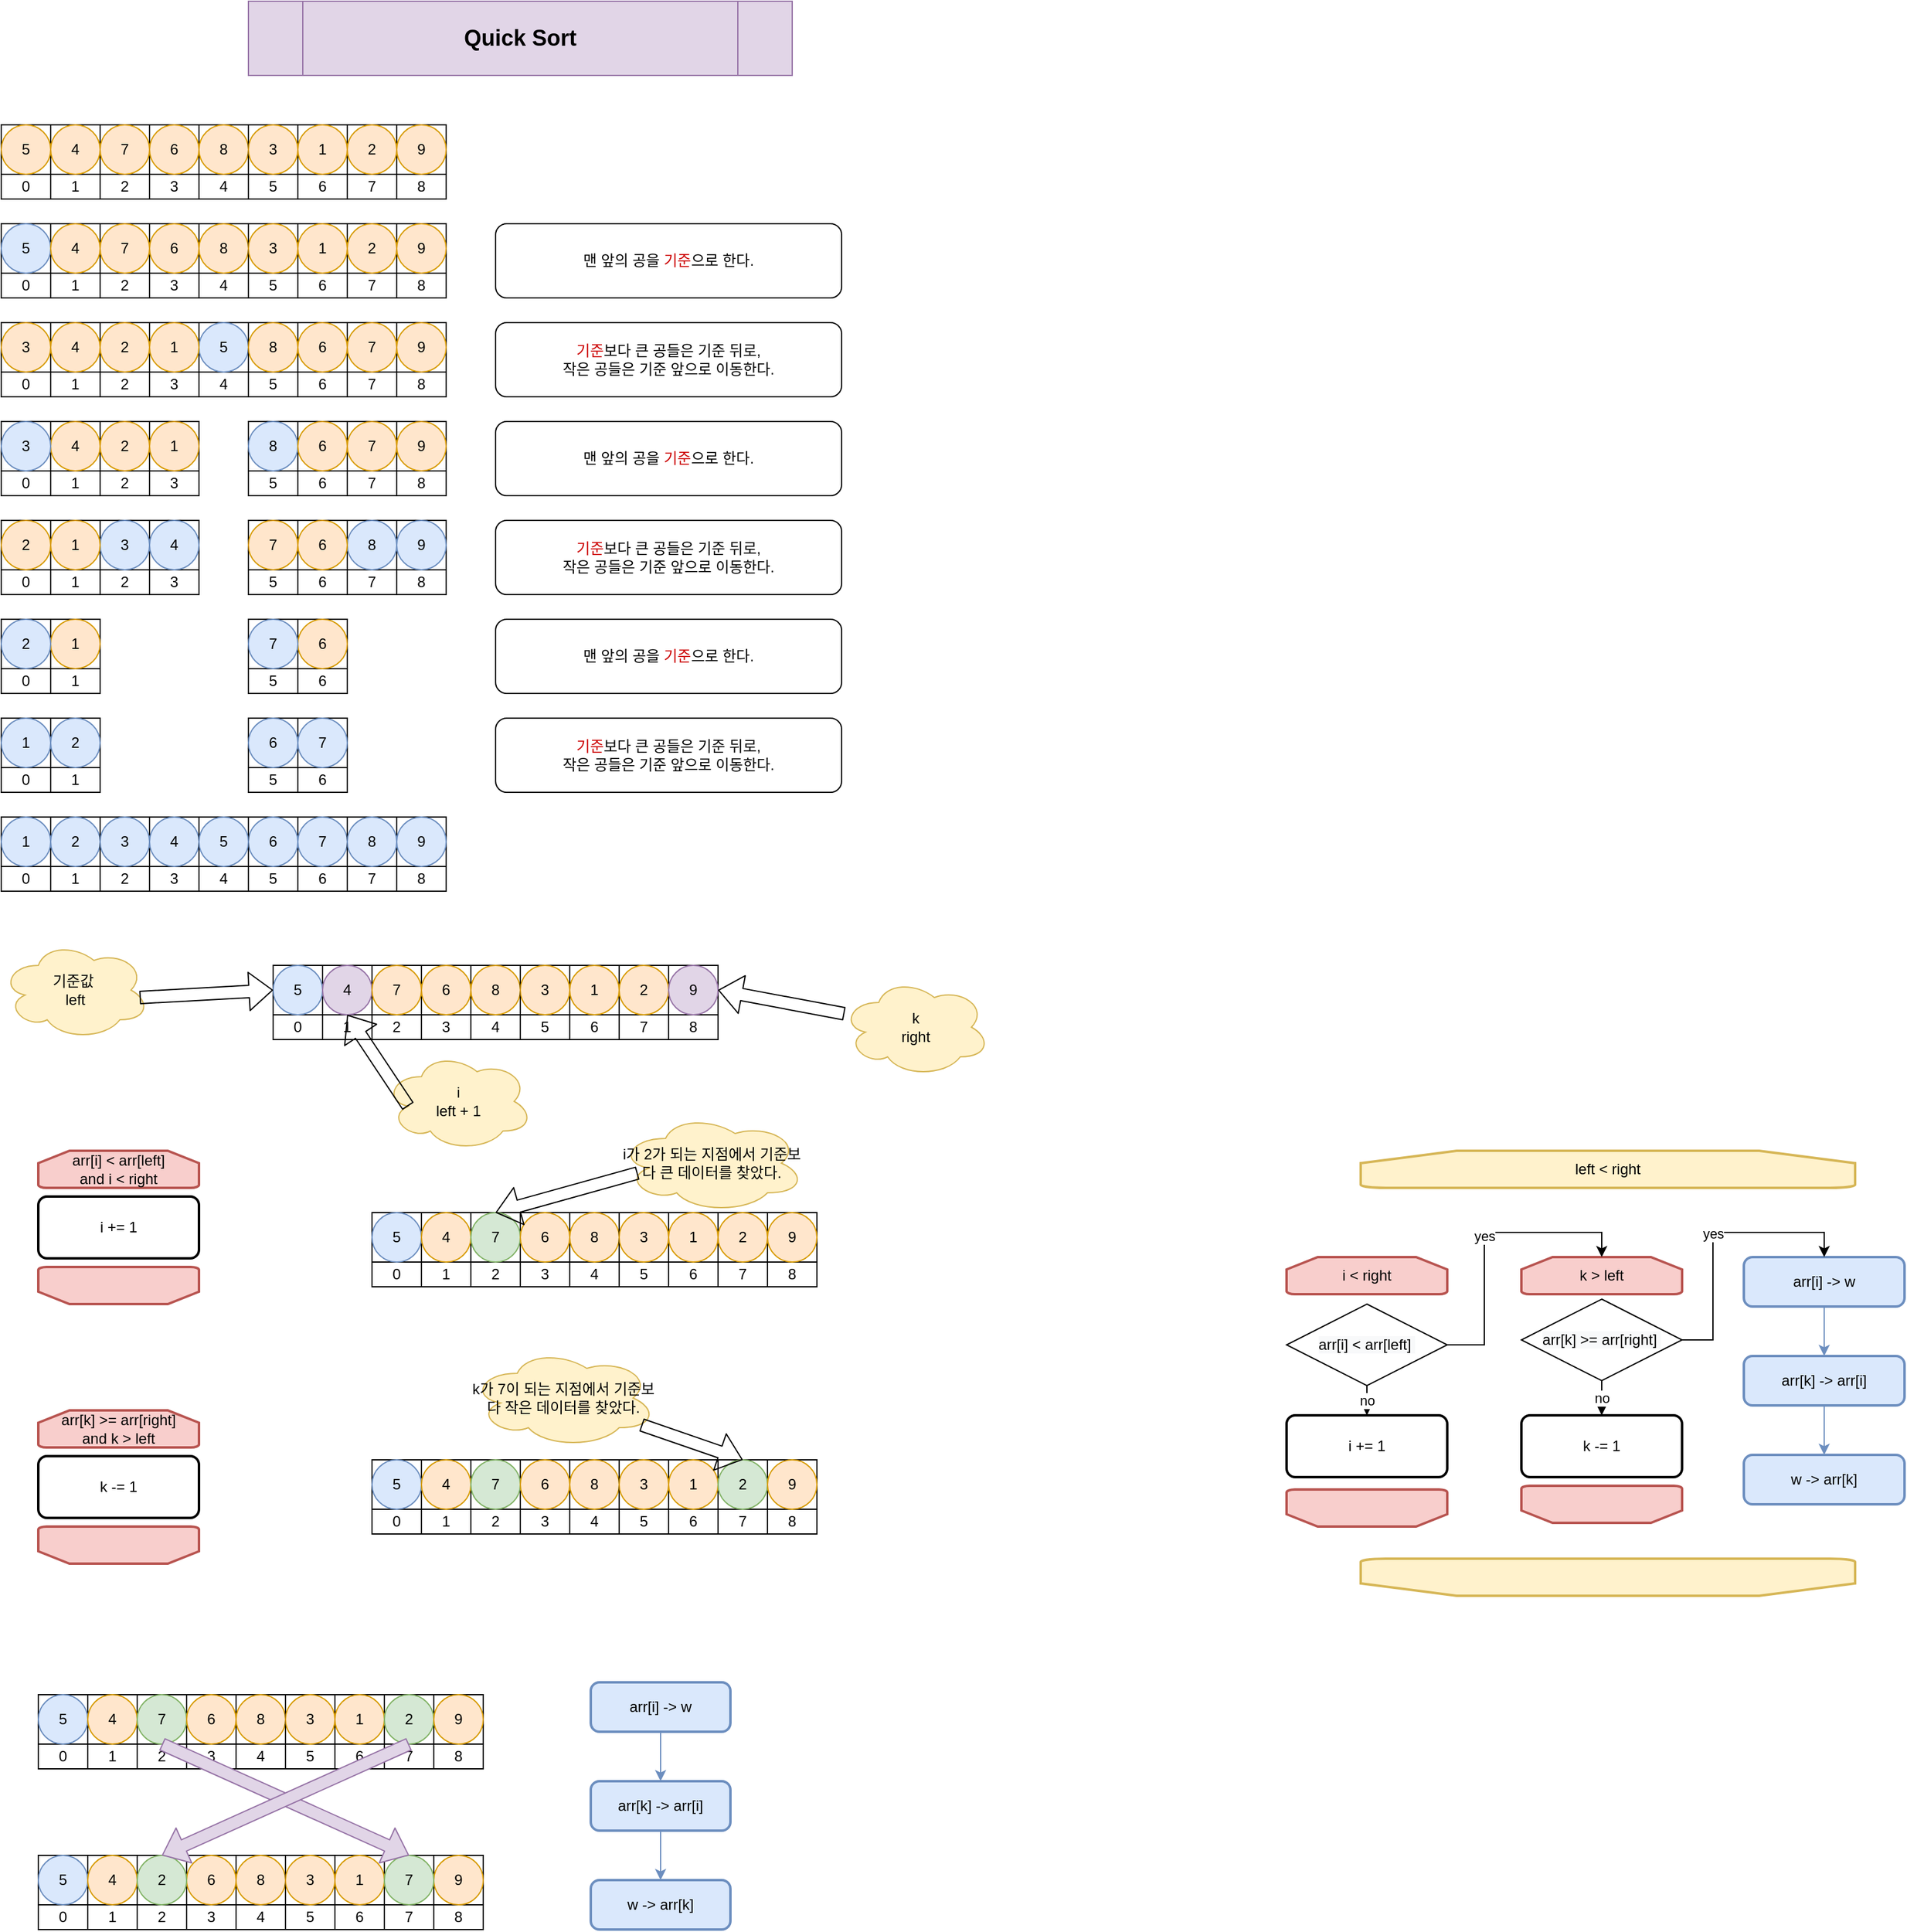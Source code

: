 <mxfile version="13.9.9" type="device"><diagram id="awiwXjeK-QsssjBECb3k" name="페이지-1"><mxGraphModel dx="1086" dy="806" grid="1" gridSize="10" guides="1" tooltips="1" connect="1" arrows="1" fold="1" page="1" pageScale="1" pageWidth="827" pageHeight="1169" math="0" shadow="0"><root><mxCell id="0"/><mxCell id="1" parent="0"/><mxCell id="6O99xcmaj7W6CcHnn-YJ-1" value="" style="whiteSpace=wrap;html=1;aspect=fixed;rounded=0;sketch=0;" parent="1" vertex="1"><mxGeometry x="80" y="120" width="40" height="40" as="geometry"/></mxCell><mxCell id="6O99xcmaj7W6CcHnn-YJ-2" value="" style="whiteSpace=wrap;html=1;aspect=fixed;rounded=0;sketch=0;" parent="1" vertex="1"><mxGeometry x="120" y="120" width="40" height="40" as="geometry"/></mxCell><mxCell id="6O99xcmaj7W6CcHnn-YJ-3" value="" style="whiteSpace=wrap;html=1;aspect=fixed;rounded=0;sketch=0;" parent="1" vertex="1"><mxGeometry x="160" y="120" width="40" height="40" as="geometry"/></mxCell><mxCell id="6O99xcmaj7W6CcHnn-YJ-4" value="" style="whiteSpace=wrap;html=1;aspect=fixed;rounded=0;sketch=0;" parent="1" vertex="1"><mxGeometry x="200" y="120" width="40" height="40" as="geometry"/></mxCell><mxCell id="6O99xcmaj7W6CcHnn-YJ-5" value="" style="whiteSpace=wrap;html=1;aspect=fixed;rounded=0;sketch=0;" parent="1" vertex="1"><mxGeometry x="240" y="120" width="40" height="40" as="geometry"/></mxCell><mxCell id="6O99xcmaj7W6CcHnn-YJ-6" value="0" style="rounded=0;whiteSpace=wrap;html=1;sketch=0;" parent="1" vertex="1"><mxGeometry x="80" y="160" width="40" height="20" as="geometry"/></mxCell><mxCell id="6O99xcmaj7W6CcHnn-YJ-7" value="1" style="rounded=0;whiteSpace=wrap;html=1;sketch=0;" parent="1" vertex="1"><mxGeometry x="120" y="160" width="40" height="20" as="geometry"/></mxCell><mxCell id="6O99xcmaj7W6CcHnn-YJ-8" value="2" style="rounded=0;whiteSpace=wrap;html=1;sketch=0;" parent="1" vertex="1"><mxGeometry x="160" y="160" width="40" height="20" as="geometry"/></mxCell><mxCell id="6O99xcmaj7W6CcHnn-YJ-9" value="3" style="rounded=0;whiteSpace=wrap;html=1;sketch=0;" parent="1" vertex="1"><mxGeometry x="200" y="160" width="40" height="20" as="geometry"/></mxCell><mxCell id="6O99xcmaj7W6CcHnn-YJ-10" value="4" style="rounded=0;whiteSpace=wrap;html=1;sketch=0;" parent="1" vertex="1"><mxGeometry x="240" y="160" width="40" height="20" as="geometry"/></mxCell><mxCell id="6O99xcmaj7W6CcHnn-YJ-11" value="5" style="ellipse;whiteSpace=wrap;html=1;aspect=fixed;rounded=0;sketch=0;fillColor=#ffe6cc;strokeColor=#d79b00;" parent="1" vertex="1"><mxGeometry x="80" y="120" width="40" height="40" as="geometry"/></mxCell><mxCell id="6O99xcmaj7W6CcHnn-YJ-12" value="4" style="ellipse;whiteSpace=wrap;html=1;aspect=fixed;rounded=0;sketch=0;fillColor=#ffe6cc;strokeColor=#d79b00;" parent="1" vertex="1"><mxGeometry x="120" y="120" width="40" height="40" as="geometry"/></mxCell><mxCell id="6O99xcmaj7W6CcHnn-YJ-13" value="7" style="ellipse;whiteSpace=wrap;html=1;aspect=fixed;rounded=0;sketch=0;fillColor=#ffe6cc;strokeColor=#d79b00;" parent="1" vertex="1"><mxGeometry x="160" y="120" width="40" height="40" as="geometry"/></mxCell><mxCell id="6O99xcmaj7W6CcHnn-YJ-14" value="6" style="ellipse;whiteSpace=wrap;html=1;aspect=fixed;rounded=0;sketch=0;fillColor=#ffe6cc;strokeColor=#d79b00;" parent="1" vertex="1"><mxGeometry x="200" y="120" width="40" height="40" as="geometry"/></mxCell><mxCell id="6O99xcmaj7W6CcHnn-YJ-15" value="8" style="ellipse;whiteSpace=wrap;html=1;aspect=fixed;rounded=0;sketch=0;fillColor=#ffe6cc;strokeColor=#d79b00;" parent="1" vertex="1"><mxGeometry x="240" y="120" width="40" height="40" as="geometry"/></mxCell><mxCell id="6O99xcmaj7W6CcHnn-YJ-16" value="Quick Sort" style="shape=process;whiteSpace=wrap;html=1;backgroundOutline=1;fontStyle=1;fontSize=18;fillColor=#e1d5e7;strokeColor=#9673a6;" parent="1" vertex="1"><mxGeometry x="280" y="20" width="440" height="60" as="geometry"/></mxCell><mxCell id="6O99xcmaj7W6CcHnn-YJ-17" value="" style="whiteSpace=wrap;html=1;aspect=fixed;rounded=0;sketch=0;" parent="1" vertex="1"><mxGeometry x="280" y="120" width="40" height="40" as="geometry"/></mxCell><mxCell id="6O99xcmaj7W6CcHnn-YJ-18" value="" style="whiteSpace=wrap;html=1;aspect=fixed;rounded=0;sketch=0;" parent="1" vertex="1"><mxGeometry x="320" y="120" width="40" height="40" as="geometry"/></mxCell><mxCell id="6O99xcmaj7W6CcHnn-YJ-19" value="" style="whiteSpace=wrap;html=1;aspect=fixed;rounded=0;sketch=0;" parent="1" vertex="1"><mxGeometry x="360" y="120" width="40" height="40" as="geometry"/></mxCell><mxCell id="6O99xcmaj7W6CcHnn-YJ-20" value="" style="whiteSpace=wrap;html=1;aspect=fixed;rounded=0;sketch=0;" parent="1" vertex="1"><mxGeometry x="400" y="120" width="40" height="40" as="geometry"/></mxCell><mxCell id="6O99xcmaj7W6CcHnn-YJ-22" value="5" style="rounded=0;whiteSpace=wrap;html=1;sketch=0;" parent="1" vertex="1"><mxGeometry x="280" y="160" width="40" height="20" as="geometry"/></mxCell><mxCell id="6O99xcmaj7W6CcHnn-YJ-23" value="6" style="rounded=0;whiteSpace=wrap;html=1;sketch=0;" parent="1" vertex="1"><mxGeometry x="320" y="160" width="40" height="20" as="geometry"/></mxCell><mxCell id="6O99xcmaj7W6CcHnn-YJ-24" value="7" style="rounded=0;whiteSpace=wrap;html=1;sketch=0;" parent="1" vertex="1"><mxGeometry x="360" y="160" width="40" height="20" as="geometry"/></mxCell><mxCell id="6O99xcmaj7W6CcHnn-YJ-25" value="8" style="rounded=0;whiteSpace=wrap;html=1;sketch=0;" parent="1" vertex="1"><mxGeometry x="400" y="160" width="40" height="20" as="geometry"/></mxCell><mxCell id="6O99xcmaj7W6CcHnn-YJ-27" value="3" style="ellipse;whiteSpace=wrap;html=1;aspect=fixed;rounded=0;sketch=0;fillColor=#ffe6cc;strokeColor=#d79b00;" parent="1" vertex="1"><mxGeometry x="280" y="120" width="40" height="40" as="geometry"/></mxCell><mxCell id="6O99xcmaj7W6CcHnn-YJ-28" value="1" style="ellipse;whiteSpace=wrap;html=1;aspect=fixed;rounded=0;sketch=0;fillColor=#ffe6cc;strokeColor=#d79b00;" parent="1" vertex="1"><mxGeometry x="320" y="120" width="40" height="40" as="geometry"/></mxCell><mxCell id="6O99xcmaj7W6CcHnn-YJ-29" value="2" style="ellipse;whiteSpace=wrap;html=1;aspect=fixed;rounded=0;sketch=0;fillColor=#ffe6cc;strokeColor=#d79b00;" parent="1" vertex="1"><mxGeometry x="360" y="120" width="40" height="40" as="geometry"/></mxCell><mxCell id="6O99xcmaj7W6CcHnn-YJ-30" value="9" style="ellipse;whiteSpace=wrap;html=1;aspect=fixed;rounded=0;sketch=0;fillColor=#ffe6cc;strokeColor=#d79b00;" parent="1" vertex="1"><mxGeometry x="400" y="120" width="40" height="40" as="geometry"/></mxCell><mxCell id="6O99xcmaj7W6CcHnn-YJ-34" value="" style="whiteSpace=wrap;html=1;aspect=fixed;rounded=0;sketch=0;" parent="1" vertex="1"><mxGeometry x="80" y="200" width="40" height="40" as="geometry"/></mxCell><mxCell id="6O99xcmaj7W6CcHnn-YJ-35" value="" style="whiteSpace=wrap;html=1;aspect=fixed;rounded=0;sketch=0;" parent="1" vertex="1"><mxGeometry x="120" y="200" width="40" height="40" as="geometry"/></mxCell><mxCell id="6O99xcmaj7W6CcHnn-YJ-36" value="" style="whiteSpace=wrap;html=1;aspect=fixed;rounded=0;sketch=0;" parent="1" vertex="1"><mxGeometry x="160" y="200" width="40" height="40" as="geometry"/></mxCell><mxCell id="6O99xcmaj7W6CcHnn-YJ-37" value="" style="whiteSpace=wrap;html=1;aspect=fixed;rounded=0;sketch=0;" parent="1" vertex="1"><mxGeometry x="200" y="200" width="40" height="40" as="geometry"/></mxCell><mxCell id="6O99xcmaj7W6CcHnn-YJ-38" value="" style="whiteSpace=wrap;html=1;aspect=fixed;rounded=0;sketch=0;" parent="1" vertex="1"><mxGeometry x="240" y="200" width="40" height="40" as="geometry"/></mxCell><mxCell id="6O99xcmaj7W6CcHnn-YJ-39" value="0" style="rounded=0;whiteSpace=wrap;html=1;sketch=0;" parent="1" vertex="1"><mxGeometry x="80" y="240" width="40" height="20" as="geometry"/></mxCell><mxCell id="6O99xcmaj7W6CcHnn-YJ-40" value="1" style="rounded=0;whiteSpace=wrap;html=1;sketch=0;" parent="1" vertex="1"><mxGeometry x="120" y="240" width="40" height="20" as="geometry"/></mxCell><mxCell id="6O99xcmaj7W6CcHnn-YJ-41" value="2" style="rounded=0;whiteSpace=wrap;html=1;sketch=0;" parent="1" vertex="1"><mxGeometry x="160" y="240" width="40" height="20" as="geometry"/></mxCell><mxCell id="6O99xcmaj7W6CcHnn-YJ-42" value="3" style="rounded=0;whiteSpace=wrap;html=1;sketch=0;" parent="1" vertex="1"><mxGeometry x="200" y="240" width="40" height="20" as="geometry"/></mxCell><mxCell id="6O99xcmaj7W6CcHnn-YJ-43" value="4" style="rounded=0;whiteSpace=wrap;html=1;sketch=0;" parent="1" vertex="1"><mxGeometry x="240" y="240" width="40" height="20" as="geometry"/></mxCell><mxCell id="6O99xcmaj7W6CcHnn-YJ-44" value="5" style="ellipse;whiteSpace=wrap;html=1;aspect=fixed;rounded=0;sketch=0;fillColor=#dae8fc;strokeColor=#6c8ebf;" parent="1" vertex="1"><mxGeometry x="80" y="200" width="40" height="40" as="geometry"/></mxCell><mxCell id="6O99xcmaj7W6CcHnn-YJ-45" value="4" style="ellipse;whiteSpace=wrap;html=1;aspect=fixed;rounded=0;sketch=0;fillColor=#ffe6cc;strokeColor=#d79b00;" parent="1" vertex="1"><mxGeometry x="120" y="200" width="40" height="40" as="geometry"/></mxCell><mxCell id="6O99xcmaj7W6CcHnn-YJ-46" value="7" style="ellipse;whiteSpace=wrap;html=1;aspect=fixed;rounded=0;sketch=0;fillColor=#ffe6cc;strokeColor=#d79b00;" parent="1" vertex="1"><mxGeometry x="160" y="200" width="40" height="40" as="geometry"/></mxCell><mxCell id="6O99xcmaj7W6CcHnn-YJ-47" value="6" style="ellipse;whiteSpace=wrap;html=1;aspect=fixed;rounded=0;sketch=0;fillColor=#ffe6cc;strokeColor=#d79b00;" parent="1" vertex="1"><mxGeometry x="200" y="200" width="40" height="40" as="geometry"/></mxCell><mxCell id="6O99xcmaj7W6CcHnn-YJ-48" value="8" style="ellipse;whiteSpace=wrap;html=1;aspect=fixed;rounded=0;sketch=0;fillColor=#ffe6cc;strokeColor=#d79b00;" parent="1" vertex="1"><mxGeometry x="240" y="200" width="40" height="40" as="geometry"/></mxCell><mxCell id="6O99xcmaj7W6CcHnn-YJ-49" value="" style="whiteSpace=wrap;html=1;aspect=fixed;rounded=0;sketch=0;" parent="1" vertex="1"><mxGeometry x="280" y="200" width="40" height="40" as="geometry"/></mxCell><mxCell id="6O99xcmaj7W6CcHnn-YJ-50" value="" style="whiteSpace=wrap;html=1;aspect=fixed;rounded=0;sketch=0;" parent="1" vertex="1"><mxGeometry x="320" y="200" width="40" height="40" as="geometry"/></mxCell><mxCell id="6O99xcmaj7W6CcHnn-YJ-51" value="" style="whiteSpace=wrap;html=1;aspect=fixed;rounded=0;sketch=0;" parent="1" vertex="1"><mxGeometry x="360" y="200" width="40" height="40" as="geometry"/></mxCell><mxCell id="6O99xcmaj7W6CcHnn-YJ-52" value="" style="whiteSpace=wrap;html=1;aspect=fixed;rounded=0;sketch=0;" parent="1" vertex="1"><mxGeometry x="400" y="200" width="40" height="40" as="geometry"/></mxCell><mxCell id="6O99xcmaj7W6CcHnn-YJ-53" value="5" style="rounded=0;whiteSpace=wrap;html=1;sketch=0;" parent="1" vertex="1"><mxGeometry x="280" y="240" width="40" height="20" as="geometry"/></mxCell><mxCell id="6O99xcmaj7W6CcHnn-YJ-54" value="6" style="rounded=0;whiteSpace=wrap;html=1;sketch=0;" parent="1" vertex="1"><mxGeometry x="320" y="240" width="40" height="20" as="geometry"/></mxCell><mxCell id="6O99xcmaj7W6CcHnn-YJ-55" value="7" style="rounded=0;whiteSpace=wrap;html=1;sketch=0;" parent="1" vertex="1"><mxGeometry x="360" y="240" width="40" height="20" as="geometry"/></mxCell><mxCell id="6O99xcmaj7W6CcHnn-YJ-56" value="8" style="rounded=0;whiteSpace=wrap;html=1;sketch=0;" parent="1" vertex="1"><mxGeometry x="400" y="240" width="40" height="20" as="geometry"/></mxCell><mxCell id="6O99xcmaj7W6CcHnn-YJ-57" value="3" style="ellipse;whiteSpace=wrap;html=1;aspect=fixed;rounded=0;sketch=0;fillColor=#ffe6cc;strokeColor=#d79b00;" parent="1" vertex="1"><mxGeometry x="280" y="200" width="40" height="40" as="geometry"/></mxCell><mxCell id="6O99xcmaj7W6CcHnn-YJ-58" value="1" style="ellipse;whiteSpace=wrap;html=1;aspect=fixed;rounded=0;sketch=0;fillColor=#ffe6cc;strokeColor=#d79b00;" parent="1" vertex="1"><mxGeometry x="320" y="200" width="40" height="40" as="geometry"/></mxCell><mxCell id="6O99xcmaj7W6CcHnn-YJ-59" value="2" style="ellipse;whiteSpace=wrap;html=1;aspect=fixed;rounded=0;sketch=0;fillColor=#ffe6cc;strokeColor=#d79b00;" parent="1" vertex="1"><mxGeometry x="360" y="200" width="40" height="40" as="geometry"/></mxCell><mxCell id="6O99xcmaj7W6CcHnn-YJ-60" value="9" style="ellipse;whiteSpace=wrap;html=1;aspect=fixed;rounded=0;sketch=0;fillColor=#ffe6cc;strokeColor=#d79b00;" parent="1" vertex="1"><mxGeometry x="400" y="200" width="40" height="40" as="geometry"/></mxCell><mxCell id="6O99xcmaj7W6CcHnn-YJ-61" value="맨 앞의 공을 &lt;font color=&quot;#cc0000&quot;&gt;기준&lt;/font&gt;으로 한다." style="rounded=1;whiteSpace=wrap;html=1;" parent="1" vertex="1"><mxGeometry x="480" y="200" width="280" height="60" as="geometry"/></mxCell><mxCell id="6O99xcmaj7W6CcHnn-YJ-62" value="&lt;font color=&quot;#cc0000&quot;&gt;기준&lt;/font&gt;보다 큰 공들은 기준 뒤로, &lt;br&gt;작은 공들은 기준 앞으로 이동한다." style="rounded=1;whiteSpace=wrap;html=1;" parent="1" vertex="1"><mxGeometry x="480" y="280" width="280" height="60" as="geometry"/></mxCell><mxCell id="6O99xcmaj7W6CcHnn-YJ-63" value="" style="whiteSpace=wrap;html=1;aspect=fixed;rounded=0;sketch=0;" parent="1" vertex="1"><mxGeometry x="80" y="280" width="40" height="40" as="geometry"/></mxCell><mxCell id="6O99xcmaj7W6CcHnn-YJ-64" value="" style="whiteSpace=wrap;html=1;aspect=fixed;rounded=0;sketch=0;" parent="1" vertex="1"><mxGeometry x="120" y="280" width="40" height="40" as="geometry"/></mxCell><mxCell id="6O99xcmaj7W6CcHnn-YJ-65" value="" style="whiteSpace=wrap;html=1;aspect=fixed;rounded=0;sketch=0;" parent="1" vertex="1"><mxGeometry x="160" y="280" width="40" height="40" as="geometry"/></mxCell><mxCell id="6O99xcmaj7W6CcHnn-YJ-66" value="" style="whiteSpace=wrap;html=1;aspect=fixed;rounded=0;sketch=0;" parent="1" vertex="1"><mxGeometry x="200" y="280" width="40" height="40" as="geometry"/></mxCell><mxCell id="6O99xcmaj7W6CcHnn-YJ-67" value="" style="whiteSpace=wrap;html=1;aspect=fixed;rounded=0;sketch=0;" parent="1" vertex="1"><mxGeometry x="240" y="280" width="40" height="40" as="geometry"/></mxCell><mxCell id="6O99xcmaj7W6CcHnn-YJ-68" value="0" style="rounded=0;whiteSpace=wrap;html=1;sketch=0;" parent="1" vertex="1"><mxGeometry x="80" y="320" width="40" height="20" as="geometry"/></mxCell><mxCell id="6O99xcmaj7W6CcHnn-YJ-69" value="1" style="rounded=0;whiteSpace=wrap;html=1;sketch=0;" parent="1" vertex="1"><mxGeometry x="120" y="320" width="40" height="20" as="geometry"/></mxCell><mxCell id="6O99xcmaj7W6CcHnn-YJ-70" value="2" style="rounded=0;whiteSpace=wrap;html=1;sketch=0;" parent="1" vertex="1"><mxGeometry x="160" y="320" width="40" height="20" as="geometry"/></mxCell><mxCell id="6O99xcmaj7W6CcHnn-YJ-71" value="3" style="rounded=0;whiteSpace=wrap;html=1;sketch=0;" parent="1" vertex="1"><mxGeometry x="200" y="320" width="40" height="20" as="geometry"/></mxCell><mxCell id="6O99xcmaj7W6CcHnn-YJ-72" value="4" style="rounded=0;whiteSpace=wrap;html=1;sketch=0;" parent="1" vertex="1"><mxGeometry x="240" y="320" width="40" height="20" as="geometry"/></mxCell><mxCell id="6O99xcmaj7W6CcHnn-YJ-73" value="5" style="ellipse;whiteSpace=wrap;html=1;aspect=fixed;rounded=0;sketch=0;fillColor=#dae8fc;strokeColor=#6c8ebf;" parent="1" vertex="1"><mxGeometry x="240" y="280" width="40" height="40" as="geometry"/></mxCell><mxCell id="6O99xcmaj7W6CcHnn-YJ-74" value="4" style="ellipse;whiteSpace=wrap;html=1;aspect=fixed;rounded=0;sketch=0;fillColor=#ffe6cc;strokeColor=#d79b00;" parent="1" vertex="1"><mxGeometry x="120" y="280" width="40" height="40" as="geometry"/></mxCell><mxCell id="6O99xcmaj7W6CcHnn-YJ-78" value="" style="whiteSpace=wrap;html=1;aspect=fixed;rounded=0;sketch=0;" parent="1" vertex="1"><mxGeometry x="280" y="280" width="40" height="40" as="geometry"/></mxCell><mxCell id="6O99xcmaj7W6CcHnn-YJ-79" value="" style="whiteSpace=wrap;html=1;aspect=fixed;rounded=0;sketch=0;" parent="1" vertex="1"><mxGeometry x="320" y="280" width="40" height="40" as="geometry"/></mxCell><mxCell id="6O99xcmaj7W6CcHnn-YJ-80" value="" style="whiteSpace=wrap;html=1;aspect=fixed;rounded=0;sketch=0;" parent="1" vertex="1"><mxGeometry x="360" y="280" width="40" height="40" as="geometry"/></mxCell><mxCell id="6O99xcmaj7W6CcHnn-YJ-81" value="" style="whiteSpace=wrap;html=1;aspect=fixed;rounded=0;sketch=0;" parent="1" vertex="1"><mxGeometry x="400" y="280" width="40" height="40" as="geometry"/></mxCell><mxCell id="6O99xcmaj7W6CcHnn-YJ-82" value="5" style="rounded=0;whiteSpace=wrap;html=1;sketch=0;" parent="1" vertex="1"><mxGeometry x="280" y="320" width="40" height="20" as="geometry"/></mxCell><mxCell id="6O99xcmaj7W6CcHnn-YJ-83" value="6" style="rounded=0;whiteSpace=wrap;html=1;sketch=0;" parent="1" vertex="1"><mxGeometry x="320" y="320" width="40" height="20" as="geometry"/></mxCell><mxCell id="6O99xcmaj7W6CcHnn-YJ-84" value="7" style="rounded=0;whiteSpace=wrap;html=1;sketch=0;" parent="1" vertex="1"><mxGeometry x="360" y="320" width="40" height="20" as="geometry"/></mxCell><mxCell id="6O99xcmaj7W6CcHnn-YJ-85" value="8" style="rounded=0;whiteSpace=wrap;html=1;sketch=0;" parent="1" vertex="1"><mxGeometry x="400" y="320" width="40" height="20" as="geometry"/></mxCell><mxCell id="6O99xcmaj7W6CcHnn-YJ-86" value="3" style="ellipse;whiteSpace=wrap;html=1;aspect=fixed;rounded=0;sketch=0;fillColor=#ffe6cc;strokeColor=#d79b00;" parent="1" vertex="1"><mxGeometry x="80" y="280" width="40" height="40" as="geometry"/></mxCell><mxCell id="6O99xcmaj7W6CcHnn-YJ-87" value="1" style="ellipse;whiteSpace=wrap;html=1;aspect=fixed;rounded=0;sketch=0;fillColor=#ffe6cc;strokeColor=#d79b00;" parent="1" vertex="1"><mxGeometry x="200" y="280" width="40" height="40" as="geometry"/></mxCell><mxCell id="6O99xcmaj7W6CcHnn-YJ-88" value="2" style="ellipse;whiteSpace=wrap;html=1;aspect=fixed;rounded=0;sketch=0;fillColor=#ffe6cc;strokeColor=#d79b00;" parent="1" vertex="1"><mxGeometry x="160" y="280" width="40" height="40" as="geometry"/></mxCell><mxCell id="6O99xcmaj7W6CcHnn-YJ-89" value="9" style="ellipse;whiteSpace=wrap;html=1;aspect=fixed;rounded=0;sketch=0;fillColor=#ffe6cc;strokeColor=#d79b00;" parent="1" vertex="1"><mxGeometry x="400" y="280" width="40" height="40" as="geometry"/></mxCell><mxCell id="6O99xcmaj7W6CcHnn-YJ-77" value="8" style="ellipse;whiteSpace=wrap;html=1;aspect=fixed;rounded=0;sketch=0;fillColor=#ffe6cc;strokeColor=#d79b00;" parent="1" vertex="1"><mxGeometry x="280" y="280" width="40" height="40" as="geometry"/></mxCell><mxCell id="6O99xcmaj7W6CcHnn-YJ-76" value="6" style="ellipse;whiteSpace=wrap;html=1;aspect=fixed;rounded=0;sketch=0;fillColor=#ffe6cc;strokeColor=#d79b00;" parent="1" vertex="1"><mxGeometry x="320" y="280" width="40" height="40" as="geometry"/></mxCell><mxCell id="6O99xcmaj7W6CcHnn-YJ-75" value="7" style="ellipse;whiteSpace=wrap;html=1;aspect=fixed;rounded=0;sketch=0;fillColor=#ffe6cc;strokeColor=#d79b00;" parent="1" vertex="1"><mxGeometry x="360" y="280" width="40" height="40" as="geometry"/></mxCell><mxCell id="6O99xcmaj7W6CcHnn-YJ-90" value="" style="whiteSpace=wrap;html=1;aspect=fixed;rounded=0;sketch=0;" parent="1" vertex="1"><mxGeometry x="80" y="360" width="40" height="40" as="geometry"/></mxCell><mxCell id="6O99xcmaj7W6CcHnn-YJ-91" value="" style="whiteSpace=wrap;html=1;aspect=fixed;rounded=0;sketch=0;" parent="1" vertex="1"><mxGeometry x="120" y="360" width="40" height="40" as="geometry"/></mxCell><mxCell id="6O99xcmaj7W6CcHnn-YJ-92" value="" style="whiteSpace=wrap;html=1;aspect=fixed;rounded=0;sketch=0;" parent="1" vertex="1"><mxGeometry x="160" y="360" width="40" height="40" as="geometry"/></mxCell><mxCell id="6O99xcmaj7W6CcHnn-YJ-93" value="" style="whiteSpace=wrap;html=1;aspect=fixed;rounded=0;sketch=0;" parent="1" vertex="1"><mxGeometry x="200" y="360" width="40" height="40" as="geometry"/></mxCell><mxCell id="6O99xcmaj7W6CcHnn-YJ-94" value="0" style="rounded=0;whiteSpace=wrap;html=1;sketch=0;" parent="1" vertex="1"><mxGeometry x="80" y="400" width="40" height="20" as="geometry"/></mxCell><mxCell id="6O99xcmaj7W6CcHnn-YJ-95" value="1" style="rounded=0;whiteSpace=wrap;html=1;sketch=0;" parent="1" vertex="1"><mxGeometry x="120" y="400" width="40" height="20" as="geometry"/></mxCell><mxCell id="6O99xcmaj7W6CcHnn-YJ-96" value="2" style="rounded=0;whiteSpace=wrap;html=1;sketch=0;" parent="1" vertex="1"><mxGeometry x="160" y="400" width="40" height="20" as="geometry"/></mxCell><mxCell id="6O99xcmaj7W6CcHnn-YJ-97" value="3" style="rounded=0;whiteSpace=wrap;html=1;sketch=0;" parent="1" vertex="1"><mxGeometry x="200" y="400" width="40" height="20" as="geometry"/></mxCell><mxCell id="6O99xcmaj7W6CcHnn-YJ-98" value="4" style="ellipse;whiteSpace=wrap;html=1;aspect=fixed;rounded=0;sketch=0;fillColor=#ffe6cc;strokeColor=#d79b00;" parent="1" vertex="1"><mxGeometry x="120" y="360" width="40" height="40" as="geometry"/></mxCell><mxCell id="6O99xcmaj7W6CcHnn-YJ-99" value="3" style="ellipse;whiteSpace=wrap;html=1;aspect=fixed;rounded=0;sketch=0;fillColor=#dae8fc;strokeColor=#6c8ebf;" parent="1" vertex="1"><mxGeometry x="80" y="360" width="40" height="40" as="geometry"/></mxCell><mxCell id="6O99xcmaj7W6CcHnn-YJ-100" value="1" style="ellipse;whiteSpace=wrap;html=1;aspect=fixed;rounded=0;sketch=0;fillColor=#ffe6cc;strokeColor=#d79b00;" parent="1" vertex="1"><mxGeometry x="200" y="360" width="40" height="40" as="geometry"/></mxCell><mxCell id="6O99xcmaj7W6CcHnn-YJ-101" value="2" style="ellipse;whiteSpace=wrap;html=1;aspect=fixed;rounded=0;sketch=0;fillColor=#ffe6cc;strokeColor=#d79b00;" parent="1" vertex="1"><mxGeometry x="160" y="360" width="40" height="40" as="geometry"/></mxCell><mxCell id="6O99xcmaj7W6CcHnn-YJ-102" value="" style="whiteSpace=wrap;html=1;aspect=fixed;rounded=0;sketch=0;" parent="1" vertex="1"><mxGeometry x="280" y="360" width="40" height="40" as="geometry"/></mxCell><mxCell id="6O99xcmaj7W6CcHnn-YJ-103" value="" style="whiteSpace=wrap;html=1;aspect=fixed;rounded=0;sketch=0;" parent="1" vertex="1"><mxGeometry x="320" y="360" width="40" height="40" as="geometry"/></mxCell><mxCell id="6O99xcmaj7W6CcHnn-YJ-104" value="" style="whiteSpace=wrap;html=1;aspect=fixed;rounded=0;sketch=0;" parent="1" vertex="1"><mxGeometry x="360" y="360" width="40" height="40" as="geometry"/></mxCell><mxCell id="6O99xcmaj7W6CcHnn-YJ-105" value="" style="whiteSpace=wrap;html=1;aspect=fixed;rounded=0;sketch=0;" parent="1" vertex="1"><mxGeometry x="400" y="360" width="40" height="40" as="geometry"/></mxCell><mxCell id="6O99xcmaj7W6CcHnn-YJ-106" value="5" style="rounded=0;whiteSpace=wrap;html=1;sketch=0;" parent="1" vertex="1"><mxGeometry x="280" y="400" width="40" height="20" as="geometry"/></mxCell><mxCell id="6O99xcmaj7W6CcHnn-YJ-107" value="6" style="rounded=0;whiteSpace=wrap;html=1;sketch=0;" parent="1" vertex="1"><mxGeometry x="320" y="400" width="40" height="20" as="geometry"/></mxCell><mxCell id="6O99xcmaj7W6CcHnn-YJ-108" value="7" style="rounded=0;whiteSpace=wrap;html=1;sketch=0;" parent="1" vertex="1"><mxGeometry x="360" y="400" width="40" height="20" as="geometry"/></mxCell><mxCell id="6O99xcmaj7W6CcHnn-YJ-109" value="8" style="rounded=0;whiteSpace=wrap;html=1;sketch=0;" parent="1" vertex="1"><mxGeometry x="400" y="400" width="40" height="20" as="geometry"/></mxCell><mxCell id="6O99xcmaj7W6CcHnn-YJ-110" value="9" style="ellipse;whiteSpace=wrap;html=1;aspect=fixed;rounded=0;sketch=0;fillColor=#ffe6cc;strokeColor=#d79b00;" parent="1" vertex="1"><mxGeometry x="400" y="360" width="40" height="40" as="geometry"/></mxCell><mxCell id="6O99xcmaj7W6CcHnn-YJ-111" value="8" style="ellipse;whiteSpace=wrap;html=1;aspect=fixed;rounded=0;sketch=0;fillColor=#dae8fc;strokeColor=#6c8ebf;" parent="1" vertex="1"><mxGeometry x="280" y="360" width="40" height="40" as="geometry"/></mxCell><mxCell id="6O99xcmaj7W6CcHnn-YJ-112" value="6" style="ellipse;whiteSpace=wrap;html=1;aspect=fixed;rounded=0;sketch=0;fillColor=#ffe6cc;strokeColor=#d79b00;" parent="1" vertex="1"><mxGeometry x="320" y="360" width="40" height="40" as="geometry"/></mxCell><mxCell id="6O99xcmaj7W6CcHnn-YJ-113" value="7" style="ellipse;whiteSpace=wrap;html=1;aspect=fixed;rounded=0;sketch=0;fillColor=#ffe6cc;strokeColor=#d79b00;" parent="1" vertex="1"><mxGeometry x="360" y="360" width="40" height="40" as="geometry"/></mxCell><mxCell id="6O99xcmaj7W6CcHnn-YJ-114" value="" style="whiteSpace=wrap;html=1;aspect=fixed;rounded=0;sketch=0;" parent="1" vertex="1"><mxGeometry x="80" y="440" width="40" height="40" as="geometry"/></mxCell><mxCell id="6O99xcmaj7W6CcHnn-YJ-115" value="" style="whiteSpace=wrap;html=1;aspect=fixed;rounded=0;sketch=0;" parent="1" vertex="1"><mxGeometry x="120" y="440" width="40" height="40" as="geometry"/></mxCell><mxCell id="6O99xcmaj7W6CcHnn-YJ-116" value="" style="whiteSpace=wrap;html=1;aspect=fixed;rounded=0;sketch=0;" parent="1" vertex="1"><mxGeometry x="160" y="440" width="40" height="40" as="geometry"/></mxCell><mxCell id="6O99xcmaj7W6CcHnn-YJ-117" value="" style="whiteSpace=wrap;html=1;aspect=fixed;rounded=0;sketch=0;" parent="1" vertex="1"><mxGeometry x="200" y="440" width="40" height="40" as="geometry"/></mxCell><mxCell id="6O99xcmaj7W6CcHnn-YJ-118" value="0" style="rounded=0;whiteSpace=wrap;html=1;sketch=0;" parent="1" vertex="1"><mxGeometry x="80" y="480" width="40" height="20" as="geometry"/></mxCell><mxCell id="6O99xcmaj7W6CcHnn-YJ-119" value="1" style="rounded=0;whiteSpace=wrap;html=1;sketch=0;" parent="1" vertex="1"><mxGeometry x="120" y="480" width="40" height="20" as="geometry"/></mxCell><mxCell id="6O99xcmaj7W6CcHnn-YJ-120" value="2" style="rounded=0;whiteSpace=wrap;html=1;sketch=0;" parent="1" vertex="1"><mxGeometry x="160" y="480" width="40" height="20" as="geometry"/></mxCell><mxCell id="6O99xcmaj7W6CcHnn-YJ-121" value="3" style="rounded=0;whiteSpace=wrap;html=1;sketch=0;" parent="1" vertex="1"><mxGeometry x="200" y="480" width="40" height="20" as="geometry"/></mxCell><mxCell id="6O99xcmaj7W6CcHnn-YJ-122" value="4" style="ellipse;whiteSpace=wrap;html=1;aspect=fixed;rounded=0;sketch=0;fillColor=#dae8fc;strokeColor=#6c8ebf;" parent="1" vertex="1"><mxGeometry x="200" y="440" width="40" height="40" as="geometry"/></mxCell><mxCell id="6O99xcmaj7W6CcHnn-YJ-123" value="3" style="ellipse;whiteSpace=wrap;html=1;aspect=fixed;rounded=0;sketch=0;fillColor=#dae8fc;strokeColor=#6c8ebf;" parent="1" vertex="1"><mxGeometry x="160" y="440" width="40" height="40" as="geometry"/></mxCell><mxCell id="6O99xcmaj7W6CcHnn-YJ-124" value="1" style="ellipse;whiteSpace=wrap;html=1;aspect=fixed;rounded=0;sketch=0;fillColor=#ffe6cc;strokeColor=#d79b00;" parent="1" vertex="1"><mxGeometry x="120" y="440" width="40" height="40" as="geometry"/></mxCell><mxCell id="6O99xcmaj7W6CcHnn-YJ-125" value="2" style="ellipse;whiteSpace=wrap;html=1;aspect=fixed;rounded=0;sketch=0;fillColor=#ffe6cc;strokeColor=#d79b00;" parent="1" vertex="1"><mxGeometry x="80" y="440" width="40" height="40" as="geometry"/></mxCell><mxCell id="6O99xcmaj7W6CcHnn-YJ-126" value="" style="whiteSpace=wrap;html=1;aspect=fixed;rounded=0;sketch=0;" parent="1" vertex="1"><mxGeometry x="280" y="440" width="40" height="40" as="geometry"/></mxCell><mxCell id="6O99xcmaj7W6CcHnn-YJ-127" value="" style="whiteSpace=wrap;html=1;aspect=fixed;rounded=0;sketch=0;" parent="1" vertex="1"><mxGeometry x="320" y="440" width="40" height="40" as="geometry"/></mxCell><mxCell id="6O99xcmaj7W6CcHnn-YJ-128" value="" style="whiteSpace=wrap;html=1;aspect=fixed;rounded=0;sketch=0;" parent="1" vertex="1"><mxGeometry x="360" y="440" width="40" height="40" as="geometry"/></mxCell><mxCell id="6O99xcmaj7W6CcHnn-YJ-129" value="" style="whiteSpace=wrap;html=1;aspect=fixed;rounded=0;sketch=0;" parent="1" vertex="1"><mxGeometry x="400" y="440" width="40" height="40" as="geometry"/></mxCell><mxCell id="6O99xcmaj7W6CcHnn-YJ-130" value="5" style="rounded=0;whiteSpace=wrap;html=1;sketch=0;" parent="1" vertex="1"><mxGeometry x="280" y="480" width="40" height="20" as="geometry"/></mxCell><mxCell id="6O99xcmaj7W6CcHnn-YJ-131" value="6" style="rounded=0;whiteSpace=wrap;html=1;sketch=0;" parent="1" vertex="1"><mxGeometry x="320" y="480" width="40" height="20" as="geometry"/></mxCell><mxCell id="6O99xcmaj7W6CcHnn-YJ-132" value="7" style="rounded=0;whiteSpace=wrap;html=1;sketch=0;" parent="1" vertex="1"><mxGeometry x="360" y="480" width="40" height="20" as="geometry"/></mxCell><mxCell id="6O99xcmaj7W6CcHnn-YJ-133" value="8" style="rounded=0;whiteSpace=wrap;html=1;sketch=0;" parent="1" vertex="1"><mxGeometry x="400" y="480" width="40" height="20" as="geometry"/></mxCell><mxCell id="6O99xcmaj7W6CcHnn-YJ-134" value="9" style="ellipse;whiteSpace=wrap;html=1;aspect=fixed;rounded=0;sketch=0;fillColor=#dae8fc;strokeColor=#6c8ebf;" parent="1" vertex="1"><mxGeometry x="400" y="440" width="40" height="40" as="geometry"/></mxCell><mxCell id="6O99xcmaj7W6CcHnn-YJ-135" value="8" style="ellipse;whiteSpace=wrap;html=1;aspect=fixed;rounded=0;sketch=0;fillColor=#dae8fc;strokeColor=#6c8ebf;" parent="1" vertex="1"><mxGeometry x="360" y="440" width="40" height="40" as="geometry"/></mxCell><mxCell id="6O99xcmaj7W6CcHnn-YJ-136" value="6" style="ellipse;whiteSpace=wrap;html=1;aspect=fixed;rounded=0;sketch=0;fillColor=#ffe6cc;strokeColor=#d79b00;" parent="1" vertex="1"><mxGeometry x="320" y="440" width="40" height="40" as="geometry"/></mxCell><mxCell id="6O99xcmaj7W6CcHnn-YJ-137" value="7" style="ellipse;whiteSpace=wrap;html=1;aspect=fixed;rounded=0;sketch=0;fillColor=#ffe6cc;strokeColor=#d79b00;" parent="1" vertex="1"><mxGeometry x="280" y="440" width="40" height="40" as="geometry"/></mxCell><mxCell id="6O99xcmaj7W6CcHnn-YJ-138" value="맨 앞의 공을 &lt;font color=&quot;#cc0000&quot;&gt;기준&lt;/font&gt;으로 한다." style="rounded=1;whiteSpace=wrap;html=1;" parent="1" vertex="1"><mxGeometry x="480" y="360" width="280" height="60" as="geometry"/></mxCell><mxCell id="6O99xcmaj7W6CcHnn-YJ-139" value="&lt;font color=&quot;#cc0000&quot;&gt;기준&lt;/font&gt;보다 큰 공들은 기준 뒤로, &lt;br&gt;작은 공들은 기준 앞으로 이동한다." style="rounded=1;whiteSpace=wrap;html=1;" parent="1" vertex="1"><mxGeometry x="480" y="440" width="280" height="60" as="geometry"/></mxCell><mxCell id="6O99xcmaj7W6CcHnn-YJ-140" value="" style="whiteSpace=wrap;html=1;aspect=fixed;rounded=0;sketch=0;" parent="1" vertex="1"><mxGeometry x="80" y="520" width="40" height="40" as="geometry"/></mxCell><mxCell id="6O99xcmaj7W6CcHnn-YJ-141" value="" style="whiteSpace=wrap;html=1;aspect=fixed;rounded=0;sketch=0;" parent="1" vertex="1"><mxGeometry x="120" y="520" width="40" height="40" as="geometry"/></mxCell><mxCell id="6O99xcmaj7W6CcHnn-YJ-142" value="0" style="rounded=0;whiteSpace=wrap;html=1;sketch=0;" parent="1" vertex="1"><mxGeometry x="80" y="560" width="40" height="20" as="geometry"/></mxCell><mxCell id="6O99xcmaj7W6CcHnn-YJ-143" value="1" style="rounded=0;whiteSpace=wrap;html=1;sketch=0;" parent="1" vertex="1"><mxGeometry x="120" y="560" width="40" height="20" as="geometry"/></mxCell><mxCell id="6O99xcmaj7W6CcHnn-YJ-144" value="1" style="ellipse;whiteSpace=wrap;html=1;aspect=fixed;rounded=0;sketch=0;fillColor=#ffe6cc;strokeColor=#d79b00;" parent="1" vertex="1"><mxGeometry x="120" y="520" width="40" height="40" as="geometry"/></mxCell><mxCell id="6O99xcmaj7W6CcHnn-YJ-145" value="2" style="ellipse;whiteSpace=wrap;html=1;aspect=fixed;rounded=0;sketch=0;fillColor=#dae8fc;strokeColor=#6c8ebf;" parent="1" vertex="1"><mxGeometry x="80" y="520" width="40" height="40" as="geometry"/></mxCell><mxCell id="6O99xcmaj7W6CcHnn-YJ-146" value="" style="whiteSpace=wrap;html=1;aspect=fixed;rounded=0;sketch=0;" parent="1" vertex="1"><mxGeometry x="280" y="520" width="40" height="40" as="geometry"/></mxCell><mxCell id="6O99xcmaj7W6CcHnn-YJ-147" value="" style="whiteSpace=wrap;html=1;aspect=fixed;rounded=0;sketch=0;" parent="1" vertex="1"><mxGeometry x="320" y="520" width="40" height="40" as="geometry"/></mxCell><mxCell id="6O99xcmaj7W6CcHnn-YJ-148" value="5" style="rounded=0;whiteSpace=wrap;html=1;sketch=0;" parent="1" vertex="1"><mxGeometry x="280" y="560" width="40" height="20" as="geometry"/></mxCell><mxCell id="6O99xcmaj7W6CcHnn-YJ-149" value="6" style="rounded=0;whiteSpace=wrap;html=1;sketch=0;" parent="1" vertex="1"><mxGeometry x="320" y="560" width="40" height="20" as="geometry"/></mxCell><mxCell id="6O99xcmaj7W6CcHnn-YJ-150" value="6" style="ellipse;whiteSpace=wrap;html=1;aspect=fixed;rounded=0;sketch=0;fillColor=#ffe6cc;strokeColor=#d79b00;" parent="1" vertex="1"><mxGeometry x="320" y="520" width="40" height="40" as="geometry"/></mxCell><mxCell id="6O99xcmaj7W6CcHnn-YJ-151" value="7" style="ellipse;whiteSpace=wrap;html=1;aspect=fixed;rounded=0;sketch=0;fillColor=#dae8fc;strokeColor=#6c8ebf;" parent="1" vertex="1"><mxGeometry x="280" y="520" width="40" height="40" as="geometry"/></mxCell><mxCell id="6O99xcmaj7W6CcHnn-YJ-153" value="맨 앞의 공을 &lt;font color=&quot;#cc0000&quot;&gt;기준&lt;/font&gt;으로 한다." style="rounded=1;whiteSpace=wrap;html=1;" parent="1" vertex="1"><mxGeometry x="480" y="520" width="280" height="60" as="geometry"/></mxCell><mxCell id="6O99xcmaj7W6CcHnn-YJ-154" value="" style="whiteSpace=wrap;html=1;aspect=fixed;rounded=0;sketch=0;" parent="1" vertex="1"><mxGeometry x="80" y="600" width="40" height="40" as="geometry"/></mxCell><mxCell id="6O99xcmaj7W6CcHnn-YJ-155" value="" style="whiteSpace=wrap;html=1;aspect=fixed;rounded=0;sketch=0;" parent="1" vertex="1"><mxGeometry x="120" y="600" width="40" height="40" as="geometry"/></mxCell><mxCell id="6O99xcmaj7W6CcHnn-YJ-156" value="0" style="rounded=0;whiteSpace=wrap;html=1;sketch=0;" parent="1" vertex="1"><mxGeometry x="80" y="640" width="40" height="20" as="geometry"/></mxCell><mxCell id="6O99xcmaj7W6CcHnn-YJ-157" value="1" style="rounded=0;whiteSpace=wrap;html=1;sketch=0;" parent="1" vertex="1"><mxGeometry x="120" y="640" width="40" height="20" as="geometry"/></mxCell><mxCell id="6O99xcmaj7W6CcHnn-YJ-158" value="1" style="ellipse;whiteSpace=wrap;html=1;aspect=fixed;rounded=0;sketch=0;fillColor=#dae8fc;strokeColor=#6c8ebf;" parent="1" vertex="1"><mxGeometry x="80" y="600" width="40" height="40" as="geometry"/></mxCell><mxCell id="6O99xcmaj7W6CcHnn-YJ-159" value="2" style="ellipse;whiteSpace=wrap;html=1;aspect=fixed;rounded=0;sketch=0;fillColor=#dae8fc;strokeColor=#6c8ebf;" parent="1" vertex="1"><mxGeometry x="120" y="600" width="40" height="40" as="geometry"/></mxCell><mxCell id="6O99xcmaj7W6CcHnn-YJ-160" value="" style="whiteSpace=wrap;html=1;aspect=fixed;rounded=0;sketch=0;" parent="1" vertex="1"><mxGeometry x="280" y="600" width="40" height="40" as="geometry"/></mxCell><mxCell id="6O99xcmaj7W6CcHnn-YJ-161" value="" style="whiteSpace=wrap;html=1;aspect=fixed;rounded=0;sketch=0;" parent="1" vertex="1"><mxGeometry x="320" y="600" width="40" height="40" as="geometry"/></mxCell><mxCell id="6O99xcmaj7W6CcHnn-YJ-162" value="5" style="rounded=0;whiteSpace=wrap;html=1;sketch=0;" parent="1" vertex="1"><mxGeometry x="280" y="640" width="40" height="20" as="geometry"/></mxCell><mxCell id="6O99xcmaj7W6CcHnn-YJ-163" value="6" style="rounded=0;whiteSpace=wrap;html=1;sketch=0;" parent="1" vertex="1"><mxGeometry x="320" y="640" width="40" height="20" as="geometry"/></mxCell><mxCell id="6O99xcmaj7W6CcHnn-YJ-164" value="6" style="ellipse;whiteSpace=wrap;html=1;aspect=fixed;rounded=0;sketch=0;fillColor=#dae8fc;strokeColor=#6c8ebf;" parent="1" vertex="1"><mxGeometry x="280" y="600" width="40" height="40" as="geometry"/></mxCell><mxCell id="6O99xcmaj7W6CcHnn-YJ-165" value="7" style="ellipse;whiteSpace=wrap;html=1;aspect=fixed;rounded=0;sketch=0;fillColor=#dae8fc;strokeColor=#6c8ebf;" parent="1" vertex="1"><mxGeometry x="320" y="600" width="40" height="40" as="geometry"/></mxCell><mxCell id="6O99xcmaj7W6CcHnn-YJ-166" value="&lt;font color=&quot;#cc0000&quot;&gt;기준&lt;/font&gt;보다 큰 공들은 기준 뒤로, &lt;br&gt;작은 공들은 기준 앞으로 이동한다." style="rounded=1;whiteSpace=wrap;html=1;" parent="1" vertex="1"><mxGeometry x="480" y="600" width="280" height="60" as="geometry"/></mxCell><mxCell id="6O99xcmaj7W6CcHnn-YJ-167" value="" style="whiteSpace=wrap;html=1;aspect=fixed;rounded=0;sketch=0;" parent="1" vertex="1"><mxGeometry x="80" y="680" width="40" height="40" as="geometry"/></mxCell><mxCell id="6O99xcmaj7W6CcHnn-YJ-168" value="" style="whiteSpace=wrap;html=1;aspect=fixed;rounded=0;sketch=0;" parent="1" vertex="1"><mxGeometry x="120" y="680" width="40" height="40" as="geometry"/></mxCell><mxCell id="6O99xcmaj7W6CcHnn-YJ-169" value="0" style="rounded=0;whiteSpace=wrap;html=1;sketch=0;" parent="1" vertex="1"><mxGeometry x="80" y="720" width="40" height="20" as="geometry"/></mxCell><mxCell id="6O99xcmaj7W6CcHnn-YJ-170" value="1" style="rounded=0;whiteSpace=wrap;html=1;sketch=0;" parent="1" vertex="1"><mxGeometry x="120" y="720" width="40" height="20" as="geometry"/></mxCell><mxCell id="6O99xcmaj7W6CcHnn-YJ-171" value="1" style="ellipse;whiteSpace=wrap;html=1;aspect=fixed;rounded=0;sketch=0;fillColor=#dae8fc;strokeColor=#6c8ebf;" parent="1" vertex="1"><mxGeometry x="80" y="680" width="40" height="40" as="geometry"/></mxCell><mxCell id="6O99xcmaj7W6CcHnn-YJ-172" value="2" style="ellipse;whiteSpace=wrap;html=1;aspect=fixed;rounded=0;sketch=0;fillColor=#dae8fc;strokeColor=#6c8ebf;" parent="1" vertex="1"><mxGeometry x="120" y="680" width="40" height="40" as="geometry"/></mxCell><mxCell id="6O99xcmaj7W6CcHnn-YJ-173" value="" style="whiteSpace=wrap;html=1;aspect=fixed;rounded=0;sketch=0;" parent="1" vertex="1"><mxGeometry x="280" y="680" width="40" height="40" as="geometry"/></mxCell><mxCell id="6O99xcmaj7W6CcHnn-YJ-174" value="" style="whiteSpace=wrap;html=1;aspect=fixed;rounded=0;sketch=0;" parent="1" vertex="1"><mxGeometry x="320" y="680" width="40" height="40" as="geometry"/></mxCell><mxCell id="6O99xcmaj7W6CcHnn-YJ-175" value="5" style="rounded=0;whiteSpace=wrap;html=1;sketch=0;" parent="1" vertex="1"><mxGeometry x="280" y="720" width="40" height="20" as="geometry"/></mxCell><mxCell id="6O99xcmaj7W6CcHnn-YJ-176" value="6" style="rounded=0;whiteSpace=wrap;html=1;sketch=0;" parent="1" vertex="1"><mxGeometry x="320" y="720" width="40" height="20" as="geometry"/></mxCell><mxCell id="6O99xcmaj7W6CcHnn-YJ-177" value="6" style="ellipse;whiteSpace=wrap;html=1;aspect=fixed;rounded=0;sketch=0;fillColor=#dae8fc;strokeColor=#6c8ebf;" parent="1" vertex="1"><mxGeometry x="280" y="680" width="40" height="40" as="geometry"/></mxCell><mxCell id="6O99xcmaj7W6CcHnn-YJ-178" value="7" style="ellipse;whiteSpace=wrap;html=1;aspect=fixed;rounded=0;sketch=0;fillColor=#dae8fc;strokeColor=#6c8ebf;" parent="1" vertex="1"><mxGeometry x="320" y="680" width="40" height="40" as="geometry"/></mxCell><mxCell id="6O99xcmaj7W6CcHnn-YJ-179" value="" style="whiteSpace=wrap;html=1;aspect=fixed;rounded=0;sketch=0;" parent="1" vertex="1"><mxGeometry x="160" y="680" width="40" height="40" as="geometry"/></mxCell><mxCell id="6O99xcmaj7W6CcHnn-YJ-180" value="" style="whiteSpace=wrap;html=1;aspect=fixed;rounded=0;sketch=0;" parent="1" vertex="1"><mxGeometry x="200" y="680" width="40" height="40" as="geometry"/></mxCell><mxCell id="6O99xcmaj7W6CcHnn-YJ-181" value="2" style="rounded=0;whiteSpace=wrap;html=1;sketch=0;" parent="1" vertex="1"><mxGeometry x="160" y="720" width="40" height="20" as="geometry"/></mxCell><mxCell id="6O99xcmaj7W6CcHnn-YJ-182" value="3" style="rounded=0;whiteSpace=wrap;html=1;sketch=0;" parent="1" vertex="1"><mxGeometry x="200" y="720" width="40" height="20" as="geometry"/></mxCell><mxCell id="6O99xcmaj7W6CcHnn-YJ-183" value="4" style="ellipse;whiteSpace=wrap;html=1;aspect=fixed;rounded=0;sketch=0;fillColor=#dae8fc;strokeColor=#6c8ebf;" parent="1" vertex="1"><mxGeometry x="200" y="680" width="40" height="40" as="geometry"/></mxCell><mxCell id="6O99xcmaj7W6CcHnn-YJ-184" value="3" style="ellipse;whiteSpace=wrap;html=1;aspect=fixed;rounded=0;sketch=0;fillColor=#dae8fc;strokeColor=#6c8ebf;" parent="1" vertex="1"><mxGeometry x="160" y="680" width="40" height="40" as="geometry"/></mxCell><mxCell id="6O99xcmaj7W6CcHnn-YJ-185" value="" style="whiteSpace=wrap;html=1;aspect=fixed;rounded=0;sketch=0;" parent="1" vertex="1"><mxGeometry x="360" y="680" width="40" height="40" as="geometry"/></mxCell><mxCell id="6O99xcmaj7W6CcHnn-YJ-186" value="" style="whiteSpace=wrap;html=1;aspect=fixed;rounded=0;sketch=0;" parent="1" vertex="1"><mxGeometry x="400" y="680" width="40" height="40" as="geometry"/></mxCell><mxCell id="6O99xcmaj7W6CcHnn-YJ-187" value="7" style="rounded=0;whiteSpace=wrap;html=1;sketch=0;" parent="1" vertex="1"><mxGeometry x="360" y="720" width="40" height="20" as="geometry"/></mxCell><mxCell id="6O99xcmaj7W6CcHnn-YJ-188" value="8" style="rounded=0;whiteSpace=wrap;html=1;sketch=0;" parent="1" vertex="1"><mxGeometry x="400" y="720" width="40" height="20" as="geometry"/></mxCell><mxCell id="6O99xcmaj7W6CcHnn-YJ-189" value="9" style="ellipse;whiteSpace=wrap;html=1;aspect=fixed;rounded=0;sketch=0;fillColor=#dae8fc;strokeColor=#6c8ebf;" parent="1" vertex="1"><mxGeometry x="400" y="680" width="40" height="40" as="geometry"/></mxCell><mxCell id="6O99xcmaj7W6CcHnn-YJ-190" value="8" style="ellipse;whiteSpace=wrap;html=1;aspect=fixed;rounded=0;sketch=0;fillColor=#dae8fc;strokeColor=#6c8ebf;" parent="1" vertex="1"><mxGeometry x="360" y="680" width="40" height="40" as="geometry"/></mxCell><mxCell id="6O99xcmaj7W6CcHnn-YJ-191" value="" style="whiteSpace=wrap;html=1;aspect=fixed;rounded=0;sketch=0;" parent="1" vertex="1"><mxGeometry x="240" y="680" width="40" height="40" as="geometry"/></mxCell><mxCell id="6O99xcmaj7W6CcHnn-YJ-192" value="4" style="rounded=0;whiteSpace=wrap;html=1;sketch=0;" parent="1" vertex="1"><mxGeometry x="240" y="720" width="40" height="20" as="geometry"/></mxCell><mxCell id="6O99xcmaj7W6CcHnn-YJ-193" value="5" style="ellipse;whiteSpace=wrap;html=1;aspect=fixed;rounded=0;sketch=0;fillColor=#dae8fc;strokeColor=#6c8ebf;" parent="1" vertex="1"><mxGeometry x="240" y="680" width="40" height="40" as="geometry"/></mxCell><mxCell id="6O99xcmaj7W6CcHnn-YJ-194" value="" style="whiteSpace=wrap;html=1;aspect=fixed;rounded=0;sketch=0;" parent="1" vertex="1"><mxGeometry x="300" y="800" width="40" height="40" as="geometry"/></mxCell><mxCell id="6O99xcmaj7W6CcHnn-YJ-195" value="" style="whiteSpace=wrap;html=1;aspect=fixed;rounded=0;sketch=0;" parent="1" vertex="1"><mxGeometry x="340" y="800" width="40" height="40" as="geometry"/></mxCell><mxCell id="6O99xcmaj7W6CcHnn-YJ-196" value="" style="whiteSpace=wrap;html=1;aspect=fixed;rounded=0;sketch=0;" parent="1" vertex="1"><mxGeometry x="380" y="800" width="40" height="40" as="geometry"/></mxCell><mxCell id="6O99xcmaj7W6CcHnn-YJ-197" value="" style="whiteSpace=wrap;html=1;aspect=fixed;rounded=0;sketch=0;" parent="1" vertex="1"><mxGeometry x="420" y="800" width="40" height="40" as="geometry"/></mxCell><mxCell id="6O99xcmaj7W6CcHnn-YJ-198" value="" style="whiteSpace=wrap;html=1;aspect=fixed;rounded=0;sketch=0;" parent="1" vertex="1"><mxGeometry x="460" y="800" width="40" height="40" as="geometry"/></mxCell><mxCell id="6O99xcmaj7W6CcHnn-YJ-199" value="0" style="rounded=0;whiteSpace=wrap;html=1;sketch=0;" parent="1" vertex="1"><mxGeometry x="300" y="840" width="40" height="20" as="geometry"/></mxCell><mxCell id="6O99xcmaj7W6CcHnn-YJ-200" value="1" style="rounded=0;whiteSpace=wrap;html=1;sketch=0;" parent="1" vertex="1"><mxGeometry x="340" y="840" width="40" height="20" as="geometry"/></mxCell><mxCell id="6O99xcmaj7W6CcHnn-YJ-201" value="2" style="rounded=0;whiteSpace=wrap;html=1;sketch=0;" parent="1" vertex="1"><mxGeometry x="380" y="840" width="40" height="20" as="geometry"/></mxCell><mxCell id="6O99xcmaj7W6CcHnn-YJ-202" value="3" style="rounded=0;whiteSpace=wrap;html=1;sketch=0;" parent="1" vertex="1"><mxGeometry x="420" y="840" width="40" height="20" as="geometry"/></mxCell><mxCell id="6O99xcmaj7W6CcHnn-YJ-203" value="4" style="rounded=0;whiteSpace=wrap;html=1;sketch=0;" parent="1" vertex="1"><mxGeometry x="460" y="840" width="40" height="20" as="geometry"/></mxCell><mxCell id="6O99xcmaj7W6CcHnn-YJ-204" value="5" style="ellipse;whiteSpace=wrap;html=1;aspect=fixed;rounded=0;sketch=0;fillColor=#dae8fc;strokeColor=#6c8ebf;" parent="1" vertex="1"><mxGeometry x="300" y="800" width="40" height="40" as="geometry"/></mxCell><mxCell id="6O99xcmaj7W6CcHnn-YJ-205" value="4" style="ellipse;whiteSpace=wrap;html=1;aspect=fixed;rounded=0;sketch=0;fillColor=#e1d5e7;strokeColor=#9673a6;" parent="1" vertex="1"><mxGeometry x="340" y="800" width="40" height="40" as="geometry"/></mxCell><mxCell id="6O99xcmaj7W6CcHnn-YJ-206" value="7" style="ellipse;whiteSpace=wrap;html=1;aspect=fixed;rounded=0;sketch=0;fillColor=#ffe6cc;strokeColor=#d79b00;" parent="1" vertex="1"><mxGeometry x="380" y="800" width="40" height="40" as="geometry"/></mxCell><mxCell id="6O99xcmaj7W6CcHnn-YJ-207" value="6" style="ellipse;whiteSpace=wrap;html=1;aspect=fixed;rounded=0;sketch=0;fillColor=#ffe6cc;strokeColor=#d79b00;" parent="1" vertex="1"><mxGeometry x="420" y="800" width="40" height="40" as="geometry"/></mxCell><mxCell id="6O99xcmaj7W6CcHnn-YJ-208" value="8" style="ellipse;whiteSpace=wrap;html=1;aspect=fixed;rounded=0;sketch=0;fillColor=#ffe6cc;strokeColor=#d79b00;" parent="1" vertex="1"><mxGeometry x="460" y="800" width="40" height="40" as="geometry"/></mxCell><mxCell id="6O99xcmaj7W6CcHnn-YJ-209" value="" style="whiteSpace=wrap;html=1;aspect=fixed;rounded=0;sketch=0;" parent="1" vertex="1"><mxGeometry x="500" y="800" width="40" height="40" as="geometry"/></mxCell><mxCell id="6O99xcmaj7W6CcHnn-YJ-210" value="" style="whiteSpace=wrap;html=1;aspect=fixed;rounded=0;sketch=0;" parent="1" vertex="1"><mxGeometry x="540" y="800" width="40" height="40" as="geometry"/></mxCell><mxCell id="6O99xcmaj7W6CcHnn-YJ-211" value="" style="whiteSpace=wrap;html=1;aspect=fixed;rounded=0;sketch=0;" parent="1" vertex="1"><mxGeometry x="580" y="800" width="40" height="40" as="geometry"/></mxCell><mxCell id="6O99xcmaj7W6CcHnn-YJ-212" value="" style="whiteSpace=wrap;html=1;aspect=fixed;rounded=0;sketch=0;" parent="1" vertex="1"><mxGeometry x="620" y="800" width="40" height="40" as="geometry"/></mxCell><mxCell id="6O99xcmaj7W6CcHnn-YJ-213" value="5" style="rounded=0;whiteSpace=wrap;html=1;sketch=0;" parent="1" vertex="1"><mxGeometry x="500" y="840" width="40" height="20" as="geometry"/></mxCell><mxCell id="6O99xcmaj7W6CcHnn-YJ-214" value="6" style="rounded=0;whiteSpace=wrap;html=1;sketch=0;" parent="1" vertex="1"><mxGeometry x="540" y="840" width="40" height="20" as="geometry"/></mxCell><mxCell id="6O99xcmaj7W6CcHnn-YJ-215" value="7" style="rounded=0;whiteSpace=wrap;html=1;sketch=0;" parent="1" vertex="1"><mxGeometry x="580" y="840" width="40" height="20" as="geometry"/></mxCell><mxCell id="6O99xcmaj7W6CcHnn-YJ-216" value="8" style="rounded=0;whiteSpace=wrap;html=1;sketch=0;" parent="1" vertex="1"><mxGeometry x="620" y="840" width="40" height="20" as="geometry"/></mxCell><mxCell id="6O99xcmaj7W6CcHnn-YJ-217" value="3" style="ellipse;whiteSpace=wrap;html=1;aspect=fixed;rounded=0;sketch=0;fillColor=#ffe6cc;strokeColor=#d79b00;" parent="1" vertex="1"><mxGeometry x="500" y="800" width="40" height="40" as="geometry"/></mxCell><mxCell id="6O99xcmaj7W6CcHnn-YJ-218" value="1" style="ellipse;whiteSpace=wrap;html=1;aspect=fixed;rounded=0;sketch=0;fillColor=#ffe6cc;strokeColor=#d79b00;" parent="1" vertex="1"><mxGeometry x="540" y="800" width="40" height="40" as="geometry"/></mxCell><mxCell id="6O99xcmaj7W6CcHnn-YJ-219" value="2" style="ellipse;whiteSpace=wrap;html=1;aspect=fixed;rounded=0;sketch=0;fillColor=#ffe6cc;strokeColor=#d79b00;" parent="1" vertex="1"><mxGeometry x="580" y="800" width="40" height="40" as="geometry"/></mxCell><mxCell id="6O99xcmaj7W6CcHnn-YJ-220" value="9" style="ellipse;whiteSpace=wrap;html=1;aspect=fixed;rounded=0;sketch=0;fillColor=#e1d5e7;strokeColor=#9673a6;" parent="1" vertex="1"><mxGeometry x="620" y="800" width="40" height="40" as="geometry"/></mxCell><mxCell id="6O99xcmaj7W6CcHnn-YJ-221" value="기준값&amp;nbsp;&lt;br&gt;left" style="ellipse;shape=cloud;whiteSpace=wrap;html=1;fillColor=#fff2cc;strokeColor=#d6b656;" parent="1" vertex="1"><mxGeometry x="80" y="780" width="120" height="80" as="geometry"/></mxCell><mxCell id="6O99xcmaj7W6CcHnn-YJ-222" value="" style="shape=flexArrow;endArrow=classic;html=1;entryX=0;entryY=0.5;entryDx=0;entryDy=0;exitX=0.933;exitY=0.575;exitDx=0;exitDy=0;exitPerimeter=0;" parent="1" source="6O99xcmaj7W6CcHnn-YJ-221" target="6O99xcmaj7W6CcHnn-YJ-204" edge="1"><mxGeometry width="50" height="50" relative="1" as="geometry"><mxPoint x="220" y="840" as="sourcePoint"/><mxPoint x="270" y="790" as="targetPoint"/></mxGeometry></mxCell><mxCell id="6O99xcmaj7W6CcHnn-YJ-223" value="i&lt;br&gt;left + 1" style="ellipse;shape=cloud;whiteSpace=wrap;html=1;fillColor=#fff2cc;strokeColor=#d6b656;" parent="1" vertex="1"><mxGeometry x="390" y="870" width="120" height="80" as="geometry"/></mxCell><mxCell id="6O99xcmaj7W6CcHnn-YJ-224" value="" style="shape=flexArrow;endArrow=classic;html=1;entryX=0.5;entryY=1;entryDx=0;entryDy=0;exitX=0.16;exitY=0.55;exitDx=0;exitDy=0;exitPerimeter=0;" parent="1" source="6O99xcmaj7W6CcHnn-YJ-223" target="6O99xcmaj7W6CcHnn-YJ-205" edge="1"><mxGeometry width="50" height="50" relative="1" as="geometry"><mxPoint x="310" y="900" as="sourcePoint"/><mxPoint x="360" y="850" as="targetPoint"/></mxGeometry></mxCell><mxCell id="6O99xcmaj7W6CcHnn-YJ-225" value="k&lt;br&gt;right" style="ellipse;shape=cloud;whiteSpace=wrap;html=1;fillColor=#fff2cc;strokeColor=#d6b656;" parent="1" vertex="1"><mxGeometry x="760" y="810" width="120" height="80" as="geometry"/></mxCell><mxCell id="6O99xcmaj7W6CcHnn-YJ-226" value="" style="shape=flexArrow;endArrow=classic;html=1;entryX=1;entryY=0.5;entryDx=0;entryDy=0;" parent="1" source="6O99xcmaj7W6CcHnn-YJ-225" target="6O99xcmaj7W6CcHnn-YJ-220" edge="1"><mxGeometry width="50" height="50" relative="1" as="geometry"><mxPoint x="690" y="870" as="sourcePoint"/><mxPoint x="740" y="820" as="targetPoint"/></mxGeometry></mxCell><mxCell id="6O99xcmaj7W6CcHnn-YJ-227" value="arr[i] &amp;lt; arr[left] &lt;br&gt;and i &amp;lt; right" style="strokeWidth=2;html=1;shape=mxgraph.flowchart.loop_limit;whiteSpace=wrap;fillColor=#f8cecc;strokeColor=#b85450;" parent="1" vertex="1"><mxGeometry x="110" y="950" width="130" height="30" as="geometry"/></mxCell><mxCell id="6O99xcmaj7W6CcHnn-YJ-228" value="i += 1" style="rounded=1;whiteSpace=wrap;html=1;absoluteArcSize=1;arcSize=14;strokeWidth=2;" parent="1" vertex="1"><mxGeometry x="110" y="987" width="130" height="50" as="geometry"/></mxCell><mxCell id="6O99xcmaj7W6CcHnn-YJ-229" value="" style="strokeWidth=2;html=1;shape=mxgraph.flowchart.loop_limit;whiteSpace=wrap;rotation=-180;fillColor=#f8cecc;strokeColor=#b85450;" parent="1" vertex="1"><mxGeometry x="110" y="1044" width="130" height="30" as="geometry"/></mxCell><mxCell id="6O99xcmaj7W6CcHnn-YJ-230" value="" style="whiteSpace=wrap;html=1;aspect=fixed;rounded=0;sketch=0;" parent="1" vertex="1"><mxGeometry x="380" y="1000" width="40" height="40" as="geometry"/></mxCell><mxCell id="6O99xcmaj7W6CcHnn-YJ-231" value="" style="whiteSpace=wrap;html=1;aspect=fixed;rounded=0;sketch=0;" parent="1" vertex="1"><mxGeometry x="420" y="1000" width="40" height="40" as="geometry"/></mxCell><mxCell id="6O99xcmaj7W6CcHnn-YJ-232" value="" style="whiteSpace=wrap;html=1;aspect=fixed;rounded=0;sketch=0;" parent="1" vertex="1"><mxGeometry x="460" y="1000" width="40" height="40" as="geometry"/></mxCell><mxCell id="6O99xcmaj7W6CcHnn-YJ-233" value="" style="whiteSpace=wrap;html=1;aspect=fixed;rounded=0;sketch=0;" parent="1" vertex="1"><mxGeometry x="500" y="1000" width="40" height="40" as="geometry"/></mxCell><mxCell id="6O99xcmaj7W6CcHnn-YJ-234" value="" style="whiteSpace=wrap;html=1;aspect=fixed;rounded=0;sketch=0;" parent="1" vertex="1"><mxGeometry x="540" y="1000" width="40" height="40" as="geometry"/></mxCell><mxCell id="6O99xcmaj7W6CcHnn-YJ-235" value="0" style="rounded=0;whiteSpace=wrap;html=1;sketch=0;" parent="1" vertex="1"><mxGeometry x="380" y="1040" width="40" height="20" as="geometry"/></mxCell><mxCell id="6O99xcmaj7W6CcHnn-YJ-236" value="1" style="rounded=0;whiteSpace=wrap;html=1;sketch=0;" parent="1" vertex="1"><mxGeometry x="420" y="1040" width="40" height="20" as="geometry"/></mxCell><mxCell id="6O99xcmaj7W6CcHnn-YJ-237" value="2" style="rounded=0;whiteSpace=wrap;html=1;sketch=0;" parent="1" vertex="1"><mxGeometry x="460" y="1040" width="40" height="20" as="geometry"/></mxCell><mxCell id="6O99xcmaj7W6CcHnn-YJ-238" value="3" style="rounded=0;whiteSpace=wrap;html=1;sketch=0;" parent="1" vertex="1"><mxGeometry x="500" y="1040" width="40" height="20" as="geometry"/></mxCell><mxCell id="6O99xcmaj7W6CcHnn-YJ-239" value="4" style="rounded=0;whiteSpace=wrap;html=1;sketch=0;" parent="1" vertex="1"><mxGeometry x="540" y="1040" width="40" height="20" as="geometry"/></mxCell><mxCell id="6O99xcmaj7W6CcHnn-YJ-240" value="5" style="ellipse;whiteSpace=wrap;html=1;aspect=fixed;rounded=0;sketch=0;fillColor=#dae8fc;strokeColor=#6c8ebf;" parent="1" vertex="1"><mxGeometry x="380" y="1000" width="40" height="40" as="geometry"/></mxCell><mxCell id="6O99xcmaj7W6CcHnn-YJ-241" value="4" style="ellipse;whiteSpace=wrap;html=1;aspect=fixed;rounded=0;sketch=0;fillColor=#ffe6cc;strokeColor=#d79b00;" parent="1" vertex="1"><mxGeometry x="420" y="1000" width="40" height="40" as="geometry"/></mxCell><mxCell id="6O99xcmaj7W6CcHnn-YJ-242" value="7" style="ellipse;whiteSpace=wrap;html=1;aspect=fixed;rounded=0;sketch=0;fillColor=#d5e8d4;strokeColor=#82b366;" parent="1" vertex="1"><mxGeometry x="460" y="1000" width="40" height="40" as="geometry"/></mxCell><mxCell id="6O99xcmaj7W6CcHnn-YJ-243" value="6" style="ellipse;whiteSpace=wrap;html=1;aspect=fixed;rounded=0;sketch=0;fillColor=#ffe6cc;strokeColor=#d79b00;" parent="1" vertex="1"><mxGeometry x="500" y="1000" width="40" height="40" as="geometry"/></mxCell><mxCell id="6O99xcmaj7W6CcHnn-YJ-244" value="8" style="ellipse;whiteSpace=wrap;html=1;aspect=fixed;rounded=0;sketch=0;fillColor=#ffe6cc;strokeColor=#d79b00;" parent="1" vertex="1"><mxGeometry x="540" y="1000" width="40" height="40" as="geometry"/></mxCell><mxCell id="6O99xcmaj7W6CcHnn-YJ-245" value="" style="whiteSpace=wrap;html=1;aspect=fixed;rounded=0;sketch=0;" parent="1" vertex="1"><mxGeometry x="580" y="1000" width="40" height="40" as="geometry"/></mxCell><mxCell id="6O99xcmaj7W6CcHnn-YJ-246" value="" style="whiteSpace=wrap;html=1;aspect=fixed;rounded=0;sketch=0;" parent="1" vertex="1"><mxGeometry x="620" y="1000" width="40" height="40" as="geometry"/></mxCell><mxCell id="6O99xcmaj7W6CcHnn-YJ-247" value="" style="whiteSpace=wrap;html=1;aspect=fixed;rounded=0;sketch=0;" parent="1" vertex="1"><mxGeometry x="660" y="1000" width="40" height="40" as="geometry"/></mxCell><mxCell id="6O99xcmaj7W6CcHnn-YJ-248" value="" style="whiteSpace=wrap;html=1;aspect=fixed;rounded=0;sketch=0;" parent="1" vertex="1"><mxGeometry x="700" y="1000" width="40" height="40" as="geometry"/></mxCell><mxCell id="6O99xcmaj7W6CcHnn-YJ-249" value="5" style="rounded=0;whiteSpace=wrap;html=1;sketch=0;" parent="1" vertex="1"><mxGeometry x="580" y="1040" width="40" height="20" as="geometry"/></mxCell><mxCell id="6O99xcmaj7W6CcHnn-YJ-250" value="6" style="rounded=0;whiteSpace=wrap;html=1;sketch=0;" parent="1" vertex="1"><mxGeometry x="620" y="1040" width="40" height="20" as="geometry"/></mxCell><mxCell id="6O99xcmaj7W6CcHnn-YJ-251" value="7" style="rounded=0;whiteSpace=wrap;html=1;sketch=0;" parent="1" vertex="1"><mxGeometry x="660" y="1040" width="40" height="20" as="geometry"/></mxCell><mxCell id="6O99xcmaj7W6CcHnn-YJ-252" value="8" style="rounded=0;whiteSpace=wrap;html=1;sketch=0;" parent="1" vertex="1"><mxGeometry x="700" y="1040" width="40" height="20" as="geometry"/></mxCell><mxCell id="6O99xcmaj7W6CcHnn-YJ-253" value="3" style="ellipse;whiteSpace=wrap;html=1;aspect=fixed;rounded=0;sketch=0;fillColor=#ffe6cc;strokeColor=#d79b00;" parent="1" vertex="1"><mxGeometry x="580" y="1000" width="40" height="40" as="geometry"/></mxCell><mxCell id="6O99xcmaj7W6CcHnn-YJ-254" value="1" style="ellipse;whiteSpace=wrap;html=1;aspect=fixed;rounded=0;sketch=0;fillColor=#ffe6cc;strokeColor=#d79b00;" parent="1" vertex="1"><mxGeometry x="620" y="1000" width="40" height="40" as="geometry"/></mxCell><mxCell id="6O99xcmaj7W6CcHnn-YJ-255" value="2" style="ellipse;whiteSpace=wrap;html=1;aspect=fixed;rounded=0;sketch=0;fillColor=#ffe6cc;strokeColor=#d79b00;" parent="1" vertex="1"><mxGeometry x="660" y="1000" width="40" height="40" as="geometry"/></mxCell><mxCell id="6O99xcmaj7W6CcHnn-YJ-256" value="9" style="ellipse;whiteSpace=wrap;html=1;aspect=fixed;rounded=0;sketch=0;fillColor=#ffe6cc;strokeColor=#d79b00;" parent="1" vertex="1"><mxGeometry x="700" y="1000" width="40" height="40" as="geometry"/></mxCell><mxCell id="6O99xcmaj7W6CcHnn-YJ-257" value="i가 2가 되는 지점에서 기준보다 큰 데이터를 찾았다." style="ellipse;shape=cloud;whiteSpace=wrap;html=1;fillColor=#fff2cc;strokeColor=#d6b656;" parent="1" vertex="1"><mxGeometry x="580" y="920" width="150" height="80" as="geometry"/></mxCell><mxCell id="6O99xcmaj7W6CcHnn-YJ-258" value="" style="shape=flexArrow;endArrow=classic;html=1;exitX=0.1;exitY=0.6;exitDx=0;exitDy=0;exitPerimeter=0;entryX=0.5;entryY=0;entryDx=0;entryDy=0;" parent="1" source="6O99xcmaj7W6CcHnn-YJ-257" target="6O99xcmaj7W6CcHnn-YJ-242" edge="1"><mxGeometry width="50" height="50" relative="1" as="geometry"><mxPoint x="490" y="987" as="sourcePoint"/><mxPoint x="540" y="937" as="targetPoint"/></mxGeometry></mxCell><mxCell id="6O99xcmaj7W6CcHnn-YJ-259" value="arr[k] &amp;gt;= arr[right] &lt;br&gt;and k &amp;gt; left" style="strokeWidth=2;html=1;shape=mxgraph.flowchart.loop_limit;whiteSpace=wrap;fillColor=#f8cecc;strokeColor=#b85450;" parent="1" vertex="1"><mxGeometry x="110" y="1160" width="130" height="30" as="geometry"/></mxCell><mxCell id="6O99xcmaj7W6CcHnn-YJ-260" value="k -= 1" style="rounded=1;whiteSpace=wrap;html=1;absoluteArcSize=1;arcSize=14;strokeWidth=2;" parent="1" vertex="1"><mxGeometry x="110" y="1197" width="130" height="50" as="geometry"/></mxCell><mxCell id="6O99xcmaj7W6CcHnn-YJ-261" value="" style="strokeWidth=2;html=1;shape=mxgraph.flowchart.loop_limit;whiteSpace=wrap;rotation=-180;fillColor=#f8cecc;strokeColor=#b85450;" parent="1" vertex="1"><mxGeometry x="110" y="1254" width="130" height="30" as="geometry"/></mxCell><mxCell id="6O99xcmaj7W6CcHnn-YJ-262" value="" style="whiteSpace=wrap;html=1;aspect=fixed;rounded=0;sketch=0;" parent="1" vertex="1"><mxGeometry x="380" y="1200" width="40" height="40" as="geometry"/></mxCell><mxCell id="6O99xcmaj7W6CcHnn-YJ-263" value="" style="whiteSpace=wrap;html=1;aspect=fixed;rounded=0;sketch=0;" parent="1" vertex="1"><mxGeometry x="420" y="1200" width="40" height="40" as="geometry"/></mxCell><mxCell id="6O99xcmaj7W6CcHnn-YJ-264" value="" style="whiteSpace=wrap;html=1;aspect=fixed;rounded=0;sketch=0;" parent="1" vertex="1"><mxGeometry x="460" y="1200" width="40" height="40" as="geometry"/></mxCell><mxCell id="6O99xcmaj7W6CcHnn-YJ-265" value="" style="whiteSpace=wrap;html=1;aspect=fixed;rounded=0;sketch=0;" parent="1" vertex="1"><mxGeometry x="500" y="1200" width="40" height="40" as="geometry"/></mxCell><mxCell id="6O99xcmaj7W6CcHnn-YJ-266" value="" style="whiteSpace=wrap;html=1;aspect=fixed;rounded=0;sketch=0;" parent="1" vertex="1"><mxGeometry x="540" y="1200" width="40" height="40" as="geometry"/></mxCell><mxCell id="6O99xcmaj7W6CcHnn-YJ-267" value="0" style="rounded=0;whiteSpace=wrap;html=1;sketch=0;" parent="1" vertex="1"><mxGeometry x="380" y="1240" width="40" height="20" as="geometry"/></mxCell><mxCell id="6O99xcmaj7W6CcHnn-YJ-268" value="1" style="rounded=0;whiteSpace=wrap;html=1;sketch=0;" parent="1" vertex="1"><mxGeometry x="420" y="1240" width="40" height="20" as="geometry"/></mxCell><mxCell id="6O99xcmaj7W6CcHnn-YJ-269" value="2" style="rounded=0;whiteSpace=wrap;html=1;sketch=0;" parent="1" vertex="1"><mxGeometry x="460" y="1240" width="40" height="20" as="geometry"/></mxCell><mxCell id="6O99xcmaj7W6CcHnn-YJ-270" value="3" style="rounded=0;whiteSpace=wrap;html=1;sketch=0;" parent="1" vertex="1"><mxGeometry x="500" y="1240" width="40" height="20" as="geometry"/></mxCell><mxCell id="6O99xcmaj7W6CcHnn-YJ-271" value="4" style="rounded=0;whiteSpace=wrap;html=1;sketch=0;" parent="1" vertex="1"><mxGeometry x="540" y="1240" width="40" height="20" as="geometry"/></mxCell><mxCell id="6O99xcmaj7W6CcHnn-YJ-272" value="5" style="ellipse;whiteSpace=wrap;html=1;aspect=fixed;rounded=0;sketch=0;fillColor=#dae8fc;strokeColor=#6c8ebf;" parent="1" vertex="1"><mxGeometry x="380" y="1200" width="40" height="40" as="geometry"/></mxCell><mxCell id="6O99xcmaj7W6CcHnn-YJ-273" value="4" style="ellipse;whiteSpace=wrap;html=1;aspect=fixed;rounded=0;sketch=0;fillColor=#ffe6cc;strokeColor=#d79b00;" parent="1" vertex="1"><mxGeometry x="420" y="1200" width="40" height="40" as="geometry"/></mxCell><mxCell id="6O99xcmaj7W6CcHnn-YJ-274" value="7" style="ellipse;whiteSpace=wrap;html=1;aspect=fixed;rounded=0;sketch=0;fillColor=#d5e8d4;strokeColor=#82b366;" parent="1" vertex="1"><mxGeometry x="460" y="1200" width="40" height="40" as="geometry"/></mxCell><mxCell id="6O99xcmaj7W6CcHnn-YJ-275" value="6" style="ellipse;whiteSpace=wrap;html=1;aspect=fixed;rounded=0;sketch=0;fillColor=#ffe6cc;strokeColor=#d79b00;" parent="1" vertex="1"><mxGeometry x="500" y="1200" width="40" height="40" as="geometry"/></mxCell><mxCell id="6O99xcmaj7W6CcHnn-YJ-276" value="8" style="ellipse;whiteSpace=wrap;html=1;aspect=fixed;rounded=0;sketch=0;fillColor=#ffe6cc;strokeColor=#d79b00;" parent="1" vertex="1"><mxGeometry x="540" y="1200" width="40" height="40" as="geometry"/></mxCell><mxCell id="6O99xcmaj7W6CcHnn-YJ-277" value="" style="whiteSpace=wrap;html=1;aspect=fixed;rounded=0;sketch=0;" parent="1" vertex="1"><mxGeometry x="580" y="1200" width="40" height="40" as="geometry"/></mxCell><mxCell id="6O99xcmaj7W6CcHnn-YJ-278" value="" style="whiteSpace=wrap;html=1;aspect=fixed;rounded=0;sketch=0;" parent="1" vertex="1"><mxGeometry x="620" y="1200" width="40" height="40" as="geometry"/></mxCell><mxCell id="6O99xcmaj7W6CcHnn-YJ-279" value="" style="whiteSpace=wrap;html=1;aspect=fixed;rounded=0;sketch=0;" parent="1" vertex="1"><mxGeometry x="660" y="1200" width="40" height="40" as="geometry"/></mxCell><mxCell id="6O99xcmaj7W6CcHnn-YJ-280" value="" style="whiteSpace=wrap;html=1;aspect=fixed;rounded=0;sketch=0;" parent="1" vertex="1"><mxGeometry x="700" y="1200" width="40" height="40" as="geometry"/></mxCell><mxCell id="6O99xcmaj7W6CcHnn-YJ-281" value="5" style="rounded=0;whiteSpace=wrap;html=1;sketch=0;" parent="1" vertex="1"><mxGeometry x="580" y="1240" width="40" height="20" as="geometry"/></mxCell><mxCell id="6O99xcmaj7W6CcHnn-YJ-282" value="6" style="rounded=0;whiteSpace=wrap;html=1;sketch=0;" parent="1" vertex="1"><mxGeometry x="620" y="1240" width="40" height="20" as="geometry"/></mxCell><mxCell id="6O99xcmaj7W6CcHnn-YJ-283" value="7" style="rounded=0;whiteSpace=wrap;html=1;sketch=0;" parent="1" vertex="1"><mxGeometry x="660" y="1240" width="40" height="20" as="geometry"/></mxCell><mxCell id="6O99xcmaj7W6CcHnn-YJ-284" value="8" style="rounded=0;whiteSpace=wrap;html=1;sketch=0;" parent="1" vertex="1"><mxGeometry x="700" y="1240" width="40" height="20" as="geometry"/></mxCell><mxCell id="6O99xcmaj7W6CcHnn-YJ-285" value="3" style="ellipse;whiteSpace=wrap;html=1;aspect=fixed;rounded=0;sketch=0;fillColor=#ffe6cc;strokeColor=#d79b00;" parent="1" vertex="1"><mxGeometry x="580" y="1200" width="40" height="40" as="geometry"/></mxCell><mxCell id="6O99xcmaj7W6CcHnn-YJ-286" value="1" style="ellipse;whiteSpace=wrap;html=1;aspect=fixed;rounded=0;sketch=0;fillColor=#ffe6cc;strokeColor=#d79b00;" parent="1" vertex="1"><mxGeometry x="620" y="1200" width="40" height="40" as="geometry"/></mxCell><mxCell id="6O99xcmaj7W6CcHnn-YJ-287" value="2" style="ellipse;whiteSpace=wrap;html=1;aspect=fixed;rounded=0;sketch=0;fillColor=#d5e8d4;strokeColor=#82b366;" parent="1" vertex="1"><mxGeometry x="660" y="1200" width="40" height="40" as="geometry"/></mxCell><mxCell id="6O99xcmaj7W6CcHnn-YJ-288" value="9" style="ellipse;whiteSpace=wrap;html=1;aspect=fixed;rounded=0;sketch=0;fillColor=#ffe6cc;strokeColor=#d79b00;" parent="1" vertex="1"><mxGeometry x="700" y="1200" width="40" height="40" as="geometry"/></mxCell><mxCell id="6O99xcmaj7W6CcHnn-YJ-289" value="k가 7이 되는 지점에서 기준보다 작은 데이터를 찾았다." style="ellipse;shape=cloud;whiteSpace=wrap;html=1;fillColor=#fff2cc;strokeColor=#d6b656;" parent="1" vertex="1"><mxGeometry x="460" y="1110" width="150" height="80" as="geometry"/></mxCell><mxCell id="6O99xcmaj7W6CcHnn-YJ-290" value="" style="shape=flexArrow;endArrow=classic;html=1;entryX=0.5;entryY=0;entryDx=0;entryDy=0;" parent="1" source="6O99xcmaj7W6CcHnn-YJ-289" target="6O99xcmaj7W6CcHnn-YJ-287" edge="1"><mxGeometry width="50" height="50" relative="1" as="geometry"><mxPoint x="620" y="1190" as="sourcePoint"/><mxPoint x="670" y="1140" as="targetPoint"/></mxGeometry></mxCell><mxCell id="6O99xcmaj7W6CcHnn-YJ-291" value="" style="whiteSpace=wrap;html=1;aspect=fixed;rounded=0;sketch=0;" parent="1" vertex="1"><mxGeometry x="110" y="1390" width="40" height="40" as="geometry"/></mxCell><mxCell id="6O99xcmaj7W6CcHnn-YJ-292" value="" style="whiteSpace=wrap;html=1;aspect=fixed;rounded=0;sketch=0;" parent="1" vertex="1"><mxGeometry x="150" y="1390" width="40" height="40" as="geometry"/></mxCell><mxCell id="6O99xcmaj7W6CcHnn-YJ-293" value="" style="whiteSpace=wrap;html=1;aspect=fixed;rounded=0;sketch=0;" parent="1" vertex="1"><mxGeometry x="190" y="1390" width="40" height="40" as="geometry"/></mxCell><mxCell id="6O99xcmaj7W6CcHnn-YJ-294" value="" style="whiteSpace=wrap;html=1;aspect=fixed;rounded=0;sketch=0;" parent="1" vertex="1"><mxGeometry x="230" y="1390" width="40" height="40" as="geometry"/></mxCell><mxCell id="6O99xcmaj7W6CcHnn-YJ-295" value="" style="whiteSpace=wrap;html=1;aspect=fixed;rounded=0;sketch=0;" parent="1" vertex="1"><mxGeometry x="270" y="1390" width="40" height="40" as="geometry"/></mxCell><mxCell id="6O99xcmaj7W6CcHnn-YJ-296" value="0" style="rounded=0;whiteSpace=wrap;html=1;sketch=0;" parent="1" vertex="1"><mxGeometry x="110" y="1430" width="40" height="20" as="geometry"/></mxCell><mxCell id="6O99xcmaj7W6CcHnn-YJ-297" value="1" style="rounded=0;whiteSpace=wrap;html=1;sketch=0;" parent="1" vertex="1"><mxGeometry x="150" y="1430" width="40" height="20" as="geometry"/></mxCell><mxCell id="6O99xcmaj7W6CcHnn-YJ-298" value="2" style="rounded=0;whiteSpace=wrap;html=1;sketch=0;" parent="1" vertex="1"><mxGeometry x="190" y="1430" width="40" height="20" as="geometry"/></mxCell><mxCell id="6O99xcmaj7W6CcHnn-YJ-299" value="3" style="rounded=0;whiteSpace=wrap;html=1;sketch=0;" parent="1" vertex="1"><mxGeometry x="230" y="1430" width="40" height="20" as="geometry"/></mxCell><mxCell id="6O99xcmaj7W6CcHnn-YJ-300" value="4" style="rounded=0;whiteSpace=wrap;html=1;sketch=0;" parent="1" vertex="1"><mxGeometry x="270" y="1430" width="40" height="20" as="geometry"/></mxCell><mxCell id="6O99xcmaj7W6CcHnn-YJ-301" value="5" style="ellipse;whiteSpace=wrap;html=1;aspect=fixed;rounded=0;sketch=0;fillColor=#dae8fc;strokeColor=#6c8ebf;" parent="1" vertex="1"><mxGeometry x="110" y="1390" width="40" height="40" as="geometry"/></mxCell><mxCell id="6O99xcmaj7W6CcHnn-YJ-302" value="4" style="ellipse;whiteSpace=wrap;html=1;aspect=fixed;rounded=0;sketch=0;fillColor=#ffe6cc;strokeColor=#d79b00;" parent="1" vertex="1"><mxGeometry x="150" y="1390" width="40" height="40" as="geometry"/></mxCell><mxCell id="6O99xcmaj7W6CcHnn-YJ-303" value="7" style="ellipse;whiteSpace=wrap;html=1;aspect=fixed;rounded=0;sketch=0;fillColor=#d5e8d4;strokeColor=#82b366;" parent="1" vertex="1"><mxGeometry x="190" y="1390" width="40" height="40" as="geometry"/></mxCell><mxCell id="6O99xcmaj7W6CcHnn-YJ-304" value="6" style="ellipse;whiteSpace=wrap;html=1;aspect=fixed;rounded=0;sketch=0;fillColor=#ffe6cc;strokeColor=#d79b00;" parent="1" vertex="1"><mxGeometry x="230" y="1390" width="40" height="40" as="geometry"/></mxCell><mxCell id="6O99xcmaj7W6CcHnn-YJ-305" value="8" style="ellipse;whiteSpace=wrap;html=1;aspect=fixed;rounded=0;sketch=0;fillColor=#ffe6cc;strokeColor=#d79b00;" parent="1" vertex="1"><mxGeometry x="270" y="1390" width="40" height="40" as="geometry"/></mxCell><mxCell id="6O99xcmaj7W6CcHnn-YJ-306" value="" style="whiteSpace=wrap;html=1;aspect=fixed;rounded=0;sketch=0;" parent="1" vertex="1"><mxGeometry x="310" y="1390" width="40" height="40" as="geometry"/></mxCell><mxCell id="6O99xcmaj7W6CcHnn-YJ-307" value="" style="whiteSpace=wrap;html=1;aspect=fixed;rounded=0;sketch=0;" parent="1" vertex="1"><mxGeometry x="350" y="1390" width="40" height="40" as="geometry"/></mxCell><mxCell id="6O99xcmaj7W6CcHnn-YJ-308" value="" style="whiteSpace=wrap;html=1;aspect=fixed;rounded=0;sketch=0;" parent="1" vertex="1"><mxGeometry x="390" y="1390" width="40" height="40" as="geometry"/></mxCell><mxCell id="6O99xcmaj7W6CcHnn-YJ-309" value="" style="whiteSpace=wrap;html=1;aspect=fixed;rounded=0;sketch=0;" parent="1" vertex="1"><mxGeometry x="430" y="1390" width="40" height="40" as="geometry"/></mxCell><mxCell id="6O99xcmaj7W6CcHnn-YJ-310" value="5" style="rounded=0;whiteSpace=wrap;html=1;sketch=0;" parent="1" vertex="1"><mxGeometry x="310" y="1430" width="40" height="20" as="geometry"/></mxCell><mxCell id="6O99xcmaj7W6CcHnn-YJ-311" value="6" style="rounded=0;whiteSpace=wrap;html=1;sketch=0;" parent="1" vertex="1"><mxGeometry x="350" y="1430" width="40" height="20" as="geometry"/></mxCell><mxCell id="6O99xcmaj7W6CcHnn-YJ-312" value="7" style="rounded=0;whiteSpace=wrap;html=1;sketch=0;" parent="1" vertex="1"><mxGeometry x="390" y="1430" width="40" height="20" as="geometry"/></mxCell><mxCell id="6O99xcmaj7W6CcHnn-YJ-313" value="8" style="rounded=0;whiteSpace=wrap;html=1;sketch=0;" parent="1" vertex="1"><mxGeometry x="430" y="1430" width="40" height="20" as="geometry"/></mxCell><mxCell id="6O99xcmaj7W6CcHnn-YJ-314" value="3" style="ellipse;whiteSpace=wrap;html=1;aspect=fixed;rounded=0;sketch=0;fillColor=#ffe6cc;strokeColor=#d79b00;" parent="1" vertex="1"><mxGeometry x="310" y="1390" width="40" height="40" as="geometry"/></mxCell><mxCell id="6O99xcmaj7W6CcHnn-YJ-315" value="1" style="ellipse;whiteSpace=wrap;html=1;aspect=fixed;rounded=0;sketch=0;fillColor=#ffe6cc;strokeColor=#d79b00;" parent="1" vertex="1"><mxGeometry x="350" y="1390" width="40" height="40" as="geometry"/></mxCell><mxCell id="6O99xcmaj7W6CcHnn-YJ-316" value="2" style="ellipse;whiteSpace=wrap;html=1;aspect=fixed;rounded=0;sketch=0;fillColor=#d5e8d4;strokeColor=#82b366;" parent="1" vertex="1"><mxGeometry x="390" y="1390" width="40" height="40" as="geometry"/></mxCell><mxCell id="6O99xcmaj7W6CcHnn-YJ-317" value="9" style="ellipse;whiteSpace=wrap;html=1;aspect=fixed;rounded=0;sketch=0;fillColor=#ffe6cc;strokeColor=#d79b00;" parent="1" vertex="1"><mxGeometry x="430" y="1390" width="40" height="40" as="geometry"/></mxCell><mxCell id="6O99xcmaj7W6CcHnn-YJ-318" value="" style="whiteSpace=wrap;html=1;aspect=fixed;rounded=0;sketch=0;" parent="1" vertex="1"><mxGeometry x="110" y="1520" width="40" height="40" as="geometry"/></mxCell><mxCell id="6O99xcmaj7W6CcHnn-YJ-319" value="" style="whiteSpace=wrap;html=1;aspect=fixed;rounded=0;sketch=0;" parent="1" vertex="1"><mxGeometry x="150" y="1520" width="40" height="40" as="geometry"/></mxCell><mxCell id="6O99xcmaj7W6CcHnn-YJ-320" value="" style="whiteSpace=wrap;html=1;aspect=fixed;rounded=0;sketch=0;" parent="1" vertex="1"><mxGeometry x="190" y="1520" width="40" height="40" as="geometry"/></mxCell><mxCell id="6O99xcmaj7W6CcHnn-YJ-321" value="" style="whiteSpace=wrap;html=1;aspect=fixed;rounded=0;sketch=0;" parent="1" vertex="1"><mxGeometry x="230" y="1520" width="40" height="40" as="geometry"/></mxCell><mxCell id="6O99xcmaj7W6CcHnn-YJ-322" value="" style="whiteSpace=wrap;html=1;aspect=fixed;rounded=0;sketch=0;" parent="1" vertex="1"><mxGeometry x="270" y="1520" width="40" height="40" as="geometry"/></mxCell><mxCell id="6O99xcmaj7W6CcHnn-YJ-323" value="0" style="rounded=0;whiteSpace=wrap;html=1;sketch=0;" parent="1" vertex="1"><mxGeometry x="110" y="1560" width="40" height="20" as="geometry"/></mxCell><mxCell id="6O99xcmaj7W6CcHnn-YJ-324" value="1" style="rounded=0;whiteSpace=wrap;html=1;sketch=0;" parent="1" vertex="1"><mxGeometry x="150" y="1560" width="40" height="20" as="geometry"/></mxCell><mxCell id="6O99xcmaj7W6CcHnn-YJ-325" value="2" style="rounded=0;whiteSpace=wrap;html=1;sketch=0;" parent="1" vertex="1"><mxGeometry x="190" y="1560" width="40" height="20" as="geometry"/></mxCell><mxCell id="6O99xcmaj7W6CcHnn-YJ-326" value="3" style="rounded=0;whiteSpace=wrap;html=1;sketch=0;" parent="1" vertex="1"><mxGeometry x="230" y="1560" width="40" height="20" as="geometry"/></mxCell><mxCell id="6O99xcmaj7W6CcHnn-YJ-327" value="4" style="rounded=0;whiteSpace=wrap;html=1;sketch=0;" parent="1" vertex="1"><mxGeometry x="270" y="1560" width="40" height="20" as="geometry"/></mxCell><mxCell id="6O99xcmaj7W6CcHnn-YJ-328" value="5" style="ellipse;whiteSpace=wrap;html=1;aspect=fixed;rounded=0;sketch=0;fillColor=#dae8fc;strokeColor=#6c8ebf;" parent="1" vertex="1"><mxGeometry x="110" y="1520" width="40" height="40" as="geometry"/></mxCell><mxCell id="6O99xcmaj7W6CcHnn-YJ-329" value="4" style="ellipse;whiteSpace=wrap;html=1;aspect=fixed;rounded=0;sketch=0;fillColor=#ffe6cc;strokeColor=#d79b00;" parent="1" vertex="1"><mxGeometry x="150" y="1520" width="40" height="40" as="geometry"/></mxCell><mxCell id="6O99xcmaj7W6CcHnn-YJ-331" value="6" style="ellipse;whiteSpace=wrap;html=1;aspect=fixed;rounded=0;sketch=0;fillColor=#ffe6cc;strokeColor=#d79b00;" parent="1" vertex="1"><mxGeometry x="230" y="1520" width="40" height="40" as="geometry"/></mxCell><mxCell id="6O99xcmaj7W6CcHnn-YJ-332" value="8" style="ellipse;whiteSpace=wrap;html=1;aspect=fixed;rounded=0;sketch=0;fillColor=#ffe6cc;strokeColor=#d79b00;" parent="1" vertex="1"><mxGeometry x="270" y="1520" width="40" height="40" as="geometry"/></mxCell><mxCell id="6O99xcmaj7W6CcHnn-YJ-333" value="" style="whiteSpace=wrap;html=1;aspect=fixed;rounded=0;sketch=0;" parent="1" vertex="1"><mxGeometry x="310" y="1520" width="40" height="40" as="geometry"/></mxCell><mxCell id="6O99xcmaj7W6CcHnn-YJ-334" value="" style="whiteSpace=wrap;html=1;aspect=fixed;rounded=0;sketch=0;" parent="1" vertex="1"><mxGeometry x="350" y="1520" width="40" height="40" as="geometry"/></mxCell><mxCell id="6O99xcmaj7W6CcHnn-YJ-335" value="" style="whiteSpace=wrap;html=1;aspect=fixed;rounded=0;sketch=0;" parent="1" vertex="1"><mxGeometry x="390" y="1520" width="40" height="40" as="geometry"/></mxCell><mxCell id="6O99xcmaj7W6CcHnn-YJ-336" value="" style="whiteSpace=wrap;html=1;aspect=fixed;rounded=0;sketch=0;" parent="1" vertex="1"><mxGeometry x="430" y="1520" width="40" height="40" as="geometry"/></mxCell><mxCell id="6O99xcmaj7W6CcHnn-YJ-337" value="5" style="rounded=0;whiteSpace=wrap;html=1;sketch=0;" parent="1" vertex="1"><mxGeometry x="310" y="1560" width="40" height="20" as="geometry"/></mxCell><mxCell id="6O99xcmaj7W6CcHnn-YJ-338" value="6" style="rounded=0;whiteSpace=wrap;html=1;sketch=0;" parent="1" vertex="1"><mxGeometry x="350" y="1560" width="40" height="20" as="geometry"/></mxCell><mxCell id="6O99xcmaj7W6CcHnn-YJ-339" value="7" style="rounded=0;whiteSpace=wrap;html=1;sketch=0;" parent="1" vertex="1"><mxGeometry x="390" y="1560" width="40" height="20" as="geometry"/></mxCell><mxCell id="6O99xcmaj7W6CcHnn-YJ-340" value="8" style="rounded=0;whiteSpace=wrap;html=1;sketch=0;" parent="1" vertex="1"><mxGeometry x="430" y="1560" width="40" height="20" as="geometry"/></mxCell><mxCell id="6O99xcmaj7W6CcHnn-YJ-341" value="3" style="ellipse;whiteSpace=wrap;html=1;aspect=fixed;rounded=0;sketch=0;fillColor=#ffe6cc;strokeColor=#d79b00;" parent="1" vertex="1"><mxGeometry x="310" y="1520" width="40" height="40" as="geometry"/></mxCell><mxCell id="6O99xcmaj7W6CcHnn-YJ-342" value="1" style="ellipse;whiteSpace=wrap;html=1;aspect=fixed;rounded=0;sketch=0;fillColor=#ffe6cc;strokeColor=#d79b00;" parent="1" vertex="1"><mxGeometry x="350" y="1520" width="40" height="40" as="geometry"/></mxCell><mxCell id="6O99xcmaj7W6CcHnn-YJ-343" value="2" style="ellipse;whiteSpace=wrap;html=1;aspect=fixed;rounded=0;sketch=0;fillColor=#d5e8d4;strokeColor=#82b366;" parent="1" vertex="1"><mxGeometry x="190" y="1520" width="40" height="40" as="geometry"/></mxCell><mxCell id="6O99xcmaj7W6CcHnn-YJ-344" value="9" style="ellipse;whiteSpace=wrap;html=1;aspect=fixed;rounded=0;sketch=0;fillColor=#ffe6cc;strokeColor=#d79b00;" parent="1" vertex="1"><mxGeometry x="430" y="1520" width="40" height="40" as="geometry"/></mxCell><mxCell id="6O99xcmaj7W6CcHnn-YJ-330" value="7" style="ellipse;whiteSpace=wrap;html=1;aspect=fixed;rounded=0;sketch=0;fillColor=#d5e8d4;strokeColor=#82b366;" parent="1" vertex="1"><mxGeometry x="390" y="1520" width="40" height="40" as="geometry"/></mxCell><mxCell id="6O99xcmaj7W6CcHnn-YJ-345" value="" style="shape=flexArrow;endArrow=classic;html=1;entryX=0.5;entryY=0;entryDx=0;entryDy=0;exitX=0.5;exitY=0;exitDx=0;exitDy=0;fillColor=#e1d5e7;strokeColor=#9673a6;" parent="1" source="6O99xcmaj7W6CcHnn-YJ-298" target="6O99xcmaj7W6CcHnn-YJ-330" edge="1"><mxGeometry width="50" height="50" relative="1" as="geometry"><mxPoint x="180" y="1460" as="sourcePoint"/><mxPoint x="230" y="1410" as="targetPoint"/></mxGeometry></mxCell><mxCell id="6O99xcmaj7W6CcHnn-YJ-346" value="" style="shape=flexArrow;endArrow=classic;html=1;exitX=0.5;exitY=0;exitDx=0;exitDy=0;entryX=0.5;entryY=0;entryDx=0;entryDy=0;fillColor=#e1d5e7;strokeColor=#9673a6;" parent="1" source="6O99xcmaj7W6CcHnn-YJ-312" target="6O99xcmaj7W6CcHnn-YJ-343" edge="1"><mxGeometry width="50" height="50" relative="1" as="geometry"><mxPoint x="180" y="1460" as="sourcePoint"/><mxPoint x="230" y="1410" as="targetPoint"/></mxGeometry></mxCell><mxCell id="6O99xcmaj7W6CcHnn-YJ-350" style="edgeStyle=orthogonalEdgeStyle;rounded=0;orthogonalLoop=1;jettySize=auto;html=1;exitX=0.5;exitY=1;exitDx=0;exitDy=0;fillColor=#dae8fc;strokeColor=#6c8ebf;" parent="1" source="6O99xcmaj7W6CcHnn-YJ-347" target="6O99xcmaj7W6CcHnn-YJ-348" edge="1"><mxGeometry relative="1" as="geometry"/></mxCell><mxCell id="6O99xcmaj7W6CcHnn-YJ-347" value="arr[i] -&amp;gt; w" style="rounded=1;whiteSpace=wrap;html=1;absoluteArcSize=1;arcSize=14;strokeWidth=2;fillColor=#dae8fc;strokeColor=#6c8ebf;" parent="1" vertex="1"><mxGeometry x="557" y="1380" width="113" height="40" as="geometry"/></mxCell><mxCell id="6O99xcmaj7W6CcHnn-YJ-351" style="edgeStyle=orthogonalEdgeStyle;rounded=0;orthogonalLoop=1;jettySize=auto;html=1;exitX=0.5;exitY=1;exitDx=0;exitDy=0;entryX=0.5;entryY=0;entryDx=0;entryDy=0;fillColor=#dae8fc;strokeColor=#6c8ebf;" parent="1" source="6O99xcmaj7W6CcHnn-YJ-348" target="6O99xcmaj7W6CcHnn-YJ-349" edge="1"><mxGeometry relative="1" as="geometry"/></mxCell><mxCell id="6O99xcmaj7W6CcHnn-YJ-348" value="arr[k] -&amp;gt; arr[i]" style="rounded=1;whiteSpace=wrap;html=1;absoluteArcSize=1;arcSize=14;strokeWidth=2;fillColor=#dae8fc;strokeColor=#6c8ebf;" parent="1" vertex="1"><mxGeometry x="557" y="1460" width="113" height="40" as="geometry"/></mxCell><mxCell id="6O99xcmaj7W6CcHnn-YJ-349" value="w -&amp;gt; arr[k]" style="rounded=1;whiteSpace=wrap;html=1;absoluteArcSize=1;arcSize=14;strokeWidth=2;fillColor=#dae8fc;strokeColor=#6c8ebf;" parent="1" vertex="1"><mxGeometry x="557" y="1540" width="113" height="40" as="geometry"/></mxCell><mxCell id="6O99xcmaj7W6CcHnn-YJ-352" value="i &amp;lt; right" style="strokeWidth=2;html=1;shape=mxgraph.flowchart.loop_limit;whiteSpace=wrap;fillColor=#f8cecc;strokeColor=#b85450;" parent="1" vertex="1"><mxGeometry x="1120" y="1036" width="130" height="30" as="geometry"/></mxCell><mxCell id="6O99xcmaj7W6CcHnn-YJ-354" value="" style="strokeWidth=2;html=1;shape=mxgraph.flowchart.loop_limit;whiteSpace=wrap;rotation=-180;fillColor=#f8cecc;strokeColor=#b85450;" parent="1" vertex="1"><mxGeometry x="1120" y="1224" width="130" height="30" as="geometry"/></mxCell><mxCell id="6O99xcmaj7W6CcHnn-YJ-355" value="k &amp;gt; left" style="strokeWidth=2;html=1;shape=mxgraph.flowchart.loop_limit;whiteSpace=wrap;fillColor=#f8cecc;strokeColor=#b85450;" parent="1" vertex="1"><mxGeometry x="1310" y="1036" width="130" height="30" as="geometry"/></mxCell><mxCell id="6O99xcmaj7W6CcHnn-YJ-356" value="k -= 1" style="rounded=1;whiteSpace=wrap;html=1;absoluteArcSize=1;arcSize=14;strokeWidth=2;" parent="1" vertex="1"><mxGeometry x="1310" y="1164" width="130" height="50" as="geometry"/></mxCell><mxCell id="6O99xcmaj7W6CcHnn-YJ-357" value="" style="strokeWidth=2;html=1;shape=mxgraph.flowchart.loop_limit;whiteSpace=wrap;rotation=-180;fillColor=#f8cecc;strokeColor=#b85450;" parent="1" vertex="1"><mxGeometry x="1310" y="1221" width="130" height="30" as="geometry"/></mxCell><mxCell id="6O99xcmaj7W6CcHnn-YJ-358" style="edgeStyle=orthogonalEdgeStyle;rounded=0;orthogonalLoop=1;jettySize=auto;html=1;exitX=0.5;exitY=1;exitDx=0;exitDy=0;fillColor=#dae8fc;strokeColor=#6c8ebf;" parent="1" source="6O99xcmaj7W6CcHnn-YJ-359" target="6O99xcmaj7W6CcHnn-YJ-361" edge="1"><mxGeometry relative="1" as="geometry"/></mxCell><mxCell id="6O99xcmaj7W6CcHnn-YJ-359" value="arr[i] -&amp;gt; w" style="rounded=1;whiteSpace=wrap;html=1;absoluteArcSize=1;arcSize=14;strokeWidth=2;fillColor=#dae8fc;strokeColor=#6c8ebf;" parent="1" vertex="1"><mxGeometry x="1490" y="1036" width="130" height="40" as="geometry"/></mxCell><mxCell id="6O99xcmaj7W6CcHnn-YJ-360" style="edgeStyle=orthogonalEdgeStyle;rounded=0;orthogonalLoop=1;jettySize=auto;html=1;exitX=0.5;exitY=1;exitDx=0;exitDy=0;entryX=0.5;entryY=0;entryDx=0;entryDy=0;fillColor=#dae8fc;strokeColor=#6c8ebf;" parent="1" source="6O99xcmaj7W6CcHnn-YJ-361" target="6O99xcmaj7W6CcHnn-YJ-362" edge="1"><mxGeometry relative="1" as="geometry"/></mxCell><mxCell id="6O99xcmaj7W6CcHnn-YJ-361" value="arr[k] -&amp;gt; arr[i]" style="rounded=1;whiteSpace=wrap;html=1;absoluteArcSize=1;arcSize=14;strokeWidth=2;fillColor=#dae8fc;strokeColor=#6c8ebf;" parent="1" vertex="1"><mxGeometry x="1490" y="1116" width="130" height="40" as="geometry"/></mxCell><mxCell id="6O99xcmaj7W6CcHnn-YJ-362" value="w -&amp;gt; arr[k]" style="rounded=1;whiteSpace=wrap;html=1;absoluteArcSize=1;arcSize=14;strokeWidth=2;fillColor=#dae8fc;strokeColor=#6c8ebf;" parent="1" vertex="1"><mxGeometry x="1490" y="1196" width="130" height="40" as="geometry"/></mxCell><mxCell id="hT9O0napbkLL5mo6YTtn-4" value="yes" style="edgeStyle=orthogonalEdgeStyle;rounded=0;orthogonalLoop=1;jettySize=auto;html=1;entryX=0.5;entryY=0;entryDx=0;entryDy=0;entryPerimeter=0;" edge="1" parent="1" source="hT9O0napbkLL5mo6YTtn-1" target="6O99xcmaj7W6CcHnn-YJ-355"><mxGeometry relative="1" as="geometry"/></mxCell><mxCell id="hT9O0napbkLL5mo6YTtn-7" value="no" style="edgeStyle=orthogonalEdgeStyle;rounded=0;orthogonalLoop=1;jettySize=auto;html=1;exitX=0.5;exitY=1;exitDx=0;exitDy=0;entryX=0.5;entryY=0;entryDx=0;entryDy=0;" edge="1" parent="1" source="hT9O0napbkLL5mo6YTtn-1" target="hT9O0napbkLL5mo6YTtn-2"><mxGeometry relative="1" as="geometry"/></mxCell><mxCell id="hT9O0napbkLL5mo6YTtn-1" value="&#10;&#10;&lt;span style=&quot;color: rgb(0, 0, 0); font-family: helvetica; font-size: 12px; font-style: normal; font-weight: 400; letter-spacing: normal; text-align: center; text-indent: 0px; text-transform: none; word-spacing: 0px; background-color: rgb(248, 249, 250); display: inline; float: none;&quot;&gt;arr[i] &amp;lt; arr[left]&lt;span&gt;&amp;nbsp;&lt;/span&gt;&lt;/span&gt;&lt;br style=&quot;color: rgb(0, 0, 0); font-family: helvetica; font-size: 12px; font-style: normal; font-weight: 400; letter-spacing: normal; text-align: center; text-indent: 0px; text-transform: none; word-spacing: 0px; background-color: rgb(248, 249, 250);&quot;&gt;&#10;&#10;" style="rhombus;whiteSpace=wrap;html=1;" vertex="1" parent="1"><mxGeometry x="1120" y="1074" width="130" height="66" as="geometry"/></mxCell><mxCell id="hT9O0napbkLL5mo6YTtn-2" value="i += 1" style="rounded=1;whiteSpace=wrap;html=1;absoluteArcSize=1;arcSize=14;strokeWidth=2;" vertex="1" parent="1"><mxGeometry x="1120" y="1164" width="130" height="50" as="geometry"/></mxCell><mxCell id="hT9O0napbkLL5mo6YTtn-5" value="yes" style="edgeStyle=orthogonalEdgeStyle;rounded=0;orthogonalLoop=1;jettySize=auto;html=1;entryX=0.5;entryY=0;entryDx=0;entryDy=0;" edge="1" parent="1" source="hT9O0napbkLL5mo6YTtn-3" target="6O99xcmaj7W6CcHnn-YJ-359"><mxGeometry relative="1" as="geometry"/></mxCell><mxCell id="hT9O0napbkLL5mo6YTtn-6" value="no" style="edgeStyle=orthogonalEdgeStyle;rounded=0;orthogonalLoop=1;jettySize=auto;html=1;exitX=0.5;exitY=1;exitDx=0;exitDy=0;entryX=0.5;entryY=0;entryDx=0;entryDy=0;" edge="1" parent="1" source="hT9O0napbkLL5mo6YTtn-3" target="6O99xcmaj7W6CcHnn-YJ-356"><mxGeometry relative="1" as="geometry"/></mxCell><mxCell id="hT9O0napbkLL5mo6YTtn-3" value="&#10;&#10;&lt;span style=&quot;color: rgb(0, 0, 0); font-family: helvetica; font-size: 12px; font-style: normal; font-weight: 400; letter-spacing: normal; text-align: center; text-indent: 0px; text-transform: none; word-spacing: 0px; background-color: rgb(248, 249, 250); display: inline; float: none;&quot;&gt;arr[k] &amp;gt;= arr[right]&lt;span&gt;&amp;nbsp;&lt;/span&gt;&lt;/span&gt;&lt;br style=&quot;color: rgb(0, 0, 0); font-family: helvetica; font-size: 12px; font-style: normal; font-weight: 400; letter-spacing: normal; text-align: center; text-indent: 0px; text-transform: none; word-spacing: 0px; background-color: rgb(248, 249, 250);&quot;&gt;&#10;&#10;" style="rhombus;whiteSpace=wrap;html=1;" vertex="1" parent="1"><mxGeometry x="1310" y="1070" width="130" height="66" as="geometry"/></mxCell><mxCell id="hT9O0napbkLL5mo6YTtn-8" value="left &amp;lt; right" style="strokeWidth=2;html=1;shape=mxgraph.flowchart.loop_limit;whiteSpace=wrap;fillColor=#fff2cc;strokeColor=#d6b656;" vertex="1" parent="1"><mxGeometry x="1180" y="950" width="400" height="30" as="geometry"/></mxCell><mxCell id="hT9O0napbkLL5mo6YTtn-9" value="" style="strokeWidth=2;html=1;shape=mxgraph.flowchart.loop_limit;whiteSpace=wrap;fillColor=#fff2cc;strokeColor=#d6b656;rotation=-180;" vertex="1" parent="1"><mxGeometry x="1180" y="1280" width="400" height="30" as="geometry"/></mxCell></root></mxGraphModel></diagram></mxfile>